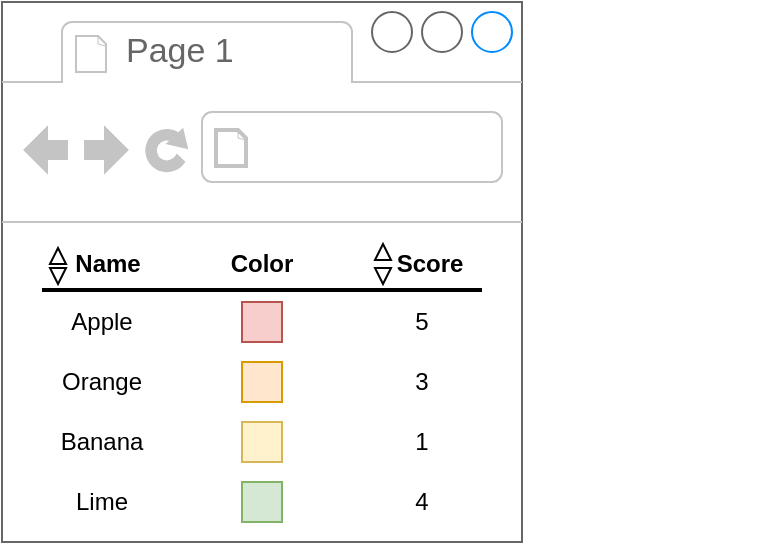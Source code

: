 <mxfile version="13.3.7" type="device" pages="22"><diagram id="FH1T5k9iXfxbnIVCcV6N" name="01 - mockup"><mxGraphModel dx="1886" dy="1046" grid="1" gridSize="10" guides="1" tooltips="1" connect="1" arrows="1" fold="1" page="1" pageScale="1" pageWidth="1920" pageHeight="1200" math="0" shadow="0"><root><mxCell id="0"/><mxCell id="1" parent="0"/><mxCell id="P3dQauNl8duIy0WKy1GL-1" value="" style="strokeWidth=1;shadow=0;dashed=0;align=center;html=1;shape=mxgraph.mockup.containers.browserWindow;rSize=0;strokeColor=#666666;strokeColor2=#008cff;strokeColor3=#c4c4c4;mainText=,;recursiveResize=0;" parent="1" vertex="1"><mxGeometry x="850" y="380" width="250" height="270" as="geometry"/></mxCell><mxCell id="P3dQauNl8duIy0WKy1GL-2" value="Page 1" style="strokeWidth=1;shadow=0;dashed=0;align=center;html=1;shape=mxgraph.mockup.containers.anchor;fontSize=17;fontColor=#666666;align=left;" parent="P3dQauNl8duIy0WKy1GL-1" vertex="1"><mxGeometry x="60" y="12" width="110" height="26" as="geometry"/></mxCell><mxCell id="P3dQauNl8duIy0WKy1GL-3" value="" style="strokeWidth=1;shadow=0;dashed=0;align=center;html=1;shape=mxgraph.mockup.containers.anchor;rSize=0;fontSize=17;fontColor=#666666;align=left;" parent="P3dQauNl8duIy0WKy1GL-1" vertex="1"><mxGeometry x="130" y="60" width="250" height="26" as="geometry"/></mxCell><mxCell id="P3dQauNl8duIy0WKy1GL-4" value="Name" style="text;html=1;strokeColor=none;fillColor=none;align=center;verticalAlign=middle;whiteSpace=wrap;rounded=0;fontStyle=1" parent="P3dQauNl8duIy0WKy1GL-1" vertex="1"><mxGeometry x="33" y="121" width="40" height="20" as="geometry"/></mxCell><mxCell id="P3dQauNl8duIy0WKy1GL-5" value="Color" style="text;html=1;strokeColor=none;fillColor=none;align=center;verticalAlign=middle;whiteSpace=wrap;rounded=0;fontStyle=1" parent="P3dQauNl8duIy0WKy1GL-1" vertex="1"><mxGeometry x="110" y="121" width="40" height="20" as="geometry"/></mxCell><mxCell id="P3dQauNl8duIy0WKy1GL-6" value="Score" style="text;html=1;strokeColor=none;fillColor=none;align=center;verticalAlign=middle;whiteSpace=wrap;rounded=0;fontStyle=1" parent="P3dQauNl8duIy0WKy1GL-1" vertex="1"><mxGeometry x="193.5" y="121" width="40" height="20" as="geometry"/></mxCell><mxCell id="P3dQauNl8duIy0WKy1GL-7" value="" style="endArrow=none;html=1;strokeWidth=2;" parent="P3dQauNl8duIy0WKy1GL-1" edge="1"><mxGeometry width="50" height="50" relative="1" as="geometry"><mxPoint x="20" y="144" as="sourcePoint"/><mxPoint x="240" y="144" as="targetPoint"/></mxGeometry></mxCell><mxCell id="P3dQauNl8duIy0WKy1GL-8" value="Apple" style="text;html=1;strokeColor=none;fillColor=none;align=center;verticalAlign=middle;whiteSpace=wrap;rounded=0;fontStyle=0" parent="P3dQauNl8duIy0WKy1GL-1" vertex="1"><mxGeometry x="30" y="150" width="40" height="20" as="geometry"/></mxCell><mxCell id="P3dQauNl8duIy0WKy1GL-9" value="5" style="text;html=1;strokeColor=none;fillColor=none;align=center;verticalAlign=middle;whiteSpace=wrap;rounded=0;fontStyle=0" parent="P3dQauNl8duIy0WKy1GL-1" vertex="1"><mxGeometry x="190" y="150" width="40" height="20" as="geometry"/></mxCell><mxCell id="P3dQauNl8duIy0WKy1GL-10" value="Orange" style="text;html=1;strokeColor=none;fillColor=none;align=center;verticalAlign=middle;whiteSpace=wrap;rounded=0;fontStyle=0" parent="P3dQauNl8duIy0WKy1GL-1" vertex="1"><mxGeometry x="30" y="180" width="40" height="20" as="geometry"/></mxCell><mxCell id="P3dQauNl8duIy0WKy1GL-11" value="3" style="text;html=1;strokeColor=none;fillColor=none;align=center;verticalAlign=middle;whiteSpace=wrap;rounded=0;fontStyle=0" parent="P3dQauNl8duIy0WKy1GL-1" vertex="1"><mxGeometry x="190" y="180" width="40" height="20" as="geometry"/></mxCell><mxCell id="P3dQauNl8duIy0WKy1GL-12" value="Banana" style="text;html=1;strokeColor=none;fillColor=none;align=center;verticalAlign=middle;whiteSpace=wrap;rounded=0;fontStyle=0" parent="P3dQauNl8duIy0WKy1GL-1" vertex="1"><mxGeometry x="30" y="210" width="40" height="20" as="geometry"/></mxCell><mxCell id="P3dQauNl8duIy0WKy1GL-13" value="1" style="text;html=1;strokeColor=none;fillColor=none;align=center;verticalAlign=middle;whiteSpace=wrap;rounded=0;fontStyle=0" parent="P3dQauNl8duIy0WKy1GL-1" vertex="1"><mxGeometry x="190" y="210" width="40" height="20" as="geometry"/></mxCell><mxCell id="P3dQauNl8duIy0WKy1GL-15" value="4" style="text;html=1;strokeColor=none;fillColor=none;align=center;verticalAlign=middle;whiteSpace=wrap;rounded=0;fontStyle=0" parent="P3dQauNl8duIy0WKy1GL-1" vertex="1"><mxGeometry x="190" y="240" width="40" height="20" as="geometry"/></mxCell><mxCell id="P3dQauNl8duIy0WKy1GL-16" value="" style="rounded=0;whiteSpace=wrap;html=1;fillColor=#f8cecc;strokeColor=#b85450;" parent="P3dQauNl8duIy0WKy1GL-1" vertex="1"><mxGeometry x="120" y="150" width="20" height="20" as="geometry"/></mxCell><mxCell id="P3dQauNl8duIy0WKy1GL-17" value="" style="rounded=0;whiteSpace=wrap;html=1;fillColor=#ffe6cc;strokeColor=#d79b00;" parent="P3dQauNl8duIy0WKy1GL-1" vertex="1"><mxGeometry x="120" y="180" width="20" height="20" as="geometry"/></mxCell><mxCell id="P3dQauNl8duIy0WKy1GL-18" value="" style="rounded=0;whiteSpace=wrap;html=1;fillColor=#fff2cc;strokeColor=#d6b656;" parent="P3dQauNl8duIy0WKy1GL-1" vertex="1"><mxGeometry x="120" y="210" width="20" height="20" as="geometry"/></mxCell><mxCell id="P3dQauNl8duIy0WKy1GL-19" value="" style="rounded=0;whiteSpace=wrap;html=1;fillColor=#d5e8d4;strokeColor=#82b366;" parent="P3dQauNl8duIy0WKy1GL-1" vertex="1"><mxGeometry x="120" y="240" width="20" height="20" as="geometry"/></mxCell><mxCell id="P3dQauNl8duIy0WKy1GL-20" value="" style="triangle;whiteSpace=wrap;html=1;rotation=90;" parent="P3dQauNl8duIy0WKy1GL-1" vertex="1"><mxGeometry x="186.5" y="133" width="8" height="8" as="geometry"/></mxCell><mxCell id="P3dQauNl8duIy0WKy1GL-21" value="" style="triangle;whiteSpace=wrap;html=1;rotation=-90;" parent="P3dQauNl8duIy0WKy1GL-1" vertex="1"><mxGeometry x="186.5" y="121" width="8" height="8" as="geometry"/></mxCell><mxCell id="DtxXmDMmCY7S4OMhQV62-1" value="Lime" style="text;html=1;strokeColor=none;fillColor=none;align=center;verticalAlign=middle;whiteSpace=wrap;rounded=0;fontStyle=0" parent="P3dQauNl8duIy0WKy1GL-1" vertex="1"><mxGeometry x="30" y="240" width="40" height="20" as="geometry"/></mxCell><mxCell id="P3dQauNl8duIy0WKy1GL-22" value="" style="triangle;whiteSpace=wrap;html=1;rotation=-90;" parent="1" vertex="1"><mxGeometry x="874" y="503" width="8" height="8" as="geometry"/></mxCell><mxCell id="P3dQauNl8duIy0WKy1GL-23" value="" style="triangle;whiteSpace=wrap;html=1;rotation=90;" parent="1" vertex="1"><mxGeometry x="874" y="513" width="8" height="8" as="geometry"/></mxCell></root></mxGraphModel></diagram><diagram id="vGGrvB022xVaUEE7lxQs" name="03 - plan"><mxGraphModel dx="517" dy="287" grid="1" gridSize="10" guides="1" tooltips="1" connect="1" arrows="1" fold="1" page="1" pageScale="1" pageWidth="1920" pageHeight="1200" math="0" shadow="0"><root><mxCell id="AgcX79q8lVIVuSq22YOy-0"/><mxCell id="AgcX79q8lVIVuSq22YOy-1" parent="AgcX79q8lVIVuSq22YOy-0"/><mxCell id="AgcX79q8lVIVuSq22YOy-2" value="Understand how the table is supposed to work" style="rounded=0;whiteSpace=wrap;html=1;fillColor=#dae8fc;fontSize=14;strokeColor=#6c8ebf;" parent="AgcX79q8lVIVuSq22YOy-1" vertex="1"><mxGeometry x="800" y="480" width="310" height="40" as="geometry"/></mxCell><mxCell id="AgcX79q8lVIVuSq22YOy-3" value="Plan" style="text;html=1;strokeColor=none;fillColor=none;align=center;verticalAlign=middle;whiteSpace=wrap;rounded=0;fontSize=24;fontColor=#000000;fontStyle=1" parent="AgcX79q8lVIVuSq22YOy-1" vertex="1"><mxGeometry x="922.5" y="450" width="65" height="30" as="geometry"/></mxCell><mxCell id="AgcX79q8lVIVuSq22YOy-4" value="Review sorting in JS" style="rounded=0;whiteSpace=wrap;html=1;fillColor=#dae8fc;fontSize=14;strokeColor=#6c8ebf;" parent="AgcX79q8lVIVuSq22YOy-1" vertex="1"><mxGeometry x="800" y="530" width="310" height="40" as="geometry"/></mxCell><mxCell id="AgcX79q8lVIVuSq22YOy-5" value="Look at options for adding sort to the table" style="rounded=0;whiteSpace=wrap;html=1;fillColor=#dae8fc;fontSize=14;strokeColor=#6c8ebf;" parent="AgcX79q8lVIVuSq22YOy-1" vertex="1"><mxGeometry x="800" y="580" width="310" height="40" as="geometry"/></mxCell><mxCell id="AgcX79q8lVIVuSq22YOy-6" value="Remember, the Table component is supposed to be reusable!" style="rounded=0;whiteSpace=wrap;html=1;fillColor=#f8cecc;fontSize=14;strokeColor=#b85450;fontStyle=1" parent="AgcX79q8lVIVuSq22YOy-1" vertex="1"><mxGeometry x="735" y="630" width="440" height="60" as="geometry"/></mxCell></root></mxGraphModel></diagram><diagram id="NTL69LbzLsQ9XuKuX2xQ" name="04 - sort"><mxGraphModel dx="477" dy="265" grid="1" gridSize="10" guides="1" tooltips="1" connect="1" arrows="1" fold="1" page="1" pageScale="1" pageWidth="1920" pageHeight="1200" math="0" shadow="0"><root><mxCell id="a8oimCzJOz31hwlS3Am4-0"/><mxCell id="a8oimCzJOz31hwlS3Am4-1" parent="a8oimCzJOz31hwlS3Am4-0"/><mxCell id="JeKFhGv_GIunNkZnRjHO-0" value="Code in Table Component" style="rounded=0;whiteSpace=wrap;html=1;fontSize=16;align=center;fontStyle=1;fillColor=#dae8fc;strokeColor=#6c8ebf;" vertex="1" parent="a8oimCzJOz31hwlS3Am4-1"><mxGeometry x="790" y="430" width="250" height="30" as="geometry"/></mxCell><mxCell id="JeKFhGv_GIunNkZnRjHO-2" value="Rendering Header Cells" style="rounded=0;whiteSpace=wrap;html=1;fontSize=12;align=left;spacingLeft=8;" vertex="1" parent="a8oimCzJOz31hwlS3Am4-1"><mxGeometry x="790" y="460" width="250" height="30" as="geometry"/></mxCell><mxCell id="JeKFhGv_GIunNkZnRjHO-3" value="Rendering Rows" style="rounded=0;whiteSpace=wrap;html=1;fontSize=12;align=left;spacingLeft=8;" vertex="1" parent="a8oimCzJOz31hwlS3Am4-1"><mxGeometry x="790" y="490" width="250" height="30" as="geometry"/></mxCell><mxCell id="JeKFhGv_GIunNkZnRjHO-7" value="Assemble and return the Table" style="rounded=0;whiteSpace=wrap;html=1;fontSize=12;align=left;spacingLeft=8;" vertex="1" parent="a8oimCzJOz31hwlS3Am4-1"><mxGeometry x="790" y="520" width="250" height="30" as="geometry"/></mxCell></root></mxGraphModel></diagram><diagram id="-NF_FdYt8LtnK41N5Q2V" name="02 - unsorted"><mxGraphModel dx="712" dy="395" grid="1" gridSize="10" guides="1" tooltips="1" connect="1" arrows="1" fold="1" page="1" pageScale="1" pageWidth="1920" pageHeight="1200" math="0" shadow="0"><root><mxCell id="Wa_Ojg5GwF8kjXR-kWDZ-0"/><mxCell id="Wa_Ojg5GwF8kjXR-kWDZ-1" parent="Wa_Ojg5GwF8kjXR-kWDZ-0"/><mxCell id="IQkHCHVgN8OnQEv_UZDv-0" value="" style="strokeWidth=1;shadow=0;dashed=0;align=center;html=1;shape=mxgraph.mockup.containers.browserWindow;rSize=0;strokeColor=#666666;strokeColor2=#008cff;strokeColor3=#c4c4c4;mainText=,;recursiveResize=0;" parent="Wa_Ojg5GwF8kjXR-kWDZ-1" vertex="1"><mxGeometry x="850" y="380" width="240" height="470" as="geometry"/></mxCell><mxCell id="IQkHCHVgN8OnQEv_UZDv-1" value="Page 1" style="strokeWidth=1;shadow=0;dashed=0;align=center;html=1;shape=mxgraph.mockup.containers.anchor;fontSize=17;fontColor=#666666;align=left;" parent="IQkHCHVgN8OnQEv_UZDv-0" vertex="1"><mxGeometry x="60" y="12" width="110" height="26" as="geometry"/></mxCell><mxCell id="IQkHCHVgN8OnQEv_UZDv-2" value="" style="strokeWidth=1;shadow=0;dashed=0;align=center;html=1;shape=mxgraph.mockup.containers.anchor;rSize=0;fontSize=17;fontColor=#666666;align=left;" parent="IQkHCHVgN8OnQEv_UZDv-0" vertex="1"><mxGeometry x="130" y="60" width="250" height="26" as="geometry"/></mxCell><mxCell id="IQkHCHVgN8OnQEv_UZDv-3" value="Title" style="text;html=1;strokeColor=none;fillColor=none;align=center;verticalAlign=middle;whiteSpace=wrap;rounded=0;fontStyle=1" parent="IQkHCHVgN8OnQEv_UZDv-0" vertex="1"><mxGeometry x="28" y="140" width="40" height="20" as="geometry"/></mxCell><mxCell id="IQkHCHVgN8OnQEv_UZDv-4" value="Year" style="text;html=1;strokeColor=none;fillColor=none;align=center;verticalAlign=middle;whiteSpace=wrap;rounded=0;fontStyle=1" parent="IQkHCHVgN8OnQEv_UZDv-0" vertex="1"><mxGeometry x="105" y="140" width="40" height="20" as="geometry"/></mxCell><mxCell id="IQkHCHVgN8OnQEv_UZDv-6" value="" style="endArrow=none;html=1;strokeWidth=2;" parent="IQkHCHVgN8OnQEv_UZDv-0" edge="1"><mxGeometry width="50" height="50" relative="1" as="geometry"><mxPoint x="15" y="163" as="sourcePoint"/><mxPoint x="235" y="163" as="targetPoint"/></mxGeometry></mxCell><mxCell id="IQkHCHVgN8OnQEv_UZDv-7" value="Avatar" style="text;html=1;strokeColor=none;fillColor=none;align=center;verticalAlign=middle;whiteSpace=wrap;rounded=0;fontStyle=0" parent="IQkHCHVgN8OnQEv_UZDv-0" vertex="1"><mxGeometry x="25" y="169" width="40" height="20" as="geometry"/></mxCell><mxCell id="IQkHCHVgN8OnQEv_UZDv-9" value="Titanic" style="text;html=1;strokeColor=none;fillColor=none;align=center;verticalAlign=middle;whiteSpace=wrap;rounded=0;fontStyle=0" parent="IQkHCHVgN8OnQEv_UZDv-0" vertex="1"><mxGeometry x="25" y="189" width="40" height="20" as="geometry"/></mxCell><mxCell id="IQkHCHVgN8OnQEv_UZDv-11" value="The Mask" style="text;html=1;strokeColor=none;fillColor=none;align=center;verticalAlign=middle;whiteSpace=wrap;rounded=0;fontStyle=0" parent="IQkHCHVgN8OnQEv_UZDv-0" vertex="1"><mxGeometry x="12.5" y="209" width="65" height="20" as="geometry"/></mxCell><mxCell id="IQkHCHVgN8OnQEv_UZDv-23" value="Top 3 Movies" style="text;html=1;strokeColor=none;fillColor=none;align=left;verticalAlign=middle;whiteSpace=wrap;rounded=0;fontStyle=1;fontSize=17;" parent="IQkHCHVgN8OnQEv_UZDv-0" vertex="1"><mxGeometry x="9" y="115" width="190" height="20" as="geometry"/></mxCell><mxCell id="IQkHCHVgN8OnQEv_UZDv-24" value="2009" style="text;html=1;strokeColor=none;fillColor=none;align=center;verticalAlign=middle;whiteSpace=wrap;rounded=0;fontStyle=0" parent="IQkHCHVgN8OnQEv_UZDv-0" vertex="1"><mxGeometry x="105" y="169" width="40" height="20" as="geometry"/></mxCell><mxCell id="IQkHCHVgN8OnQEv_UZDv-25" value="1997" style="text;html=1;strokeColor=none;fillColor=none;align=center;verticalAlign=middle;whiteSpace=wrap;rounded=0;fontStyle=0" parent="IQkHCHVgN8OnQEv_UZDv-0" vertex="1"><mxGeometry x="105" y="189" width="40" height="21" as="geometry"/></mxCell><mxCell id="IQkHCHVgN8OnQEv_UZDv-26" value="1994" style="text;html=1;strokeColor=none;fillColor=none;align=center;verticalAlign=middle;whiteSpace=wrap;rounded=0;fontStyle=0" parent="IQkHCHVgN8OnQEv_UZDv-0" vertex="1"><mxGeometry x="105" y="209" width="40" height="20" as="geometry"/></mxCell><mxCell id="IQkHCHVgN8OnQEv_UZDv-27" value="Title" style="text;html=1;strokeColor=none;fillColor=none;align=center;verticalAlign=middle;whiteSpace=wrap;rounded=0;fontStyle=1" parent="IQkHCHVgN8OnQEv_UZDv-0" vertex="1"><mxGeometry x="29.25" y="290" width="40" height="20" as="geometry"/></mxCell><mxCell id="IQkHCHVgN8OnQEv_UZDv-28" value="Year" style="text;html=1;strokeColor=none;fillColor=none;align=center;verticalAlign=middle;whiteSpace=wrap;rounded=0;fontStyle=1" parent="IQkHCHVgN8OnQEv_UZDv-0" vertex="1"><mxGeometry x="106.25" y="290" width="40" height="20" as="geometry"/></mxCell><mxCell id="IQkHCHVgN8OnQEv_UZDv-29" value="" style="endArrow=none;html=1;strokeWidth=2;" parent="IQkHCHVgN8OnQEv_UZDv-0" edge="1"><mxGeometry width="50" height="50" relative="1" as="geometry"><mxPoint x="16.25" y="313" as="sourcePoint"/><mxPoint x="236.25" y="313" as="targetPoint"/></mxGeometry></mxCell><mxCell id="IQkHCHVgN8OnQEv_UZDv-30" value="Alien" style="text;html=1;strokeColor=none;fillColor=none;align=center;verticalAlign=middle;whiteSpace=wrap;rounded=0;fontStyle=0" parent="IQkHCHVgN8OnQEv_UZDv-0" vertex="1"><mxGeometry x="26.25" y="319" width="40" height="20" as="geometry"/></mxCell><mxCell id="IQkHCHVgN8OnQEv_UZDv-31" value="Memento" style="text;html=1;strokeColor=none;fillColor=none;align=center;verticalAlign=middle;whiteSpace=wrap;rounded=0;fontStyle=0" parent="IQkHCHVgN8OnQEv_UZDv-0" vertex="1"><mxGeometry x="26.25" y="339" width="40" height="20" as="geometry"/></mxCell><mxCell id="IQkHCHVgN8OnQEv_UZDv-32" value="Indiana Jones" style="text;html=1;strokeColor=none;fillColor=none;align=center;verticalAlign=middle;whiteSpace=wrap;rounded=0;fontStyle=0" parent="IQkHCHVgN8OnQEv_UZDv-0" vertex="1"><mxGeometry x="3.125" y="359" width="86.25" height="20" as="geometry"/></mxCell><mxCell id="IQkHCHVgN8OnQEv_UZDv-33" value="2009" style="text;html=1;strokeColor=none;fillColor=none;align=center;verticalAlign=middle;whiteSpace=wrap;rounded=0;fontStyle=0" parent="IQkHCHVgN8OnQEv_UZDv-0" vertex="1"><mxGeometry x="106.25" y="319" width="40" height="20" as="geometry"/></mxCell><mxCell id="IQkHCHVgN8OnQEv_UZDv-34" value="1997" style="text;html=1;strokeColor=none;fillColor=none;align=center;verticalAlign=middle;whiteSpace=wrap;rounded=0;fontStyle=0" parent="IQkHCHVgN8OnQEv_UZDv-0" vertex="1"><mxGeometry x="106.25" y="339" width="40" height="21" as="geometry"/></mxCell><mxCell id="IQkHCHVgN8OnQEv_UZDv-35" value="1994" style="text;html=1;strokeColor=none;fillColor=none;align=center;verticalAlign=middle;whiteSpace=wrap;rounded=0;fontStyle=0" parent="IQkHCHVgN8OnQEv_UZDv-0" vertex="1"><mxGeometry x="106.25" y="359" width="40" height="20" as="geometry"/></mxCell><mxCell id="IQkHCHVgN8OnQEv_UZDv-36" value="All Movies" style="text;html=1;strokeColor=none;fillColor=none;align=left;verticalAlign=middle;whiteSpace=wrap;rounded=0;fontStyle=1;fontSize=17;" parent="IQkHCHVgN8OnQEv_UZDv-0" vertex="1"><mxGeometry x="9" y="261" width="190" height="20" as="geometry"/></mxCell><mxCell id="PGY1HsabLDX7rwhebZTI-0" value="" style="triangle;whiteSpace=wrap;html=1;rotation=-90;" parent="IQkHCHVgN8OnQEv_UZDv-0" vertex="1"><mxGeometry x="102" y="290" width="8" height="8" as="geometry"/></mxCell><mxCell id="PGY1HsabLDX7rwhebZTI-1" value="" style="triangle;whiteSpace=wrap;html=1;rotation=90;" parent="IQkHCHVgN8OnQEv_UZDv-0" vertex="1"><mxGeometry x="102" y="300" width="8" height="8" as="geometry"/></mxCell><mxCell id="PGY1HsabLDX7rwhebZTI-2" value="" style="triangle;whiteSpace=wrap;html=1;rotation=-90;" parent="IQkHCHVgN8OnQEv_UZDv-0" vertex="1"><mxGeometry x="26.25" y="291" width="8" height="8" as="geometry"/></mxCell><mxCell id="PGY1HsabLDX7rwhebZTI-3" value="" style="triangle;whiteSpace=wrap;html=1;rotation=90;" parent="IQkHCHVgN8OnQEv_UZDv-0" vertex="1"><mxGeometry x="26.25" y="301" width="8" height="8" as="geometry"/></mxCell><mxCell id="PGY1HsabLDX7rwhebZTI-4" value="Revenue" style="text;html=1;strokeColor=none;fillColor=none;align=center;verticalAlign=middle;whiteSpace=wrap;rounded=0;fontStyle=1" parent="IQkHCHVgN8OnQEv_UZDv-0" vertex="1"><mxGeometry x="185" y="290" width="40" height="20" as="geometry"/></mxCell><mxCell id="PGY1HsabLDX7rwhebZTI-5" value="" style="triangle;whiteSpace=wrap;html=1;rotation=-90;" parent="IQkHCHVgN8OnQEv_UZDv-0" vertex="1"><mxGeometry x="170" y="291" width="8" height="8" as="geometry"/></mxCell><mxCell id="PGY1HsabLDX7rwhebZTI-6" value="" style="triangle;whiteSpace=wrap;html=1;rotation=90;" parent="IQkHCHVgN8OnQEv_UZDv-0" vertex="1"><mxGeometry x="170" y="301" width="8" height="8" as="geometry"/></mxCell><mxCell id="PGY1HsabLDX7rwhebZTI-8" value="$30" style="text;html=1;strokeColor=none;fillColor=none;align=center;verticalAlign=middle;whiteSpace=wrap;rounded=0;fontStyle=0" parent="IQkHCHVgN8OnQEv_UZDv-0" vertex="1"><mxGeometry x="185" y="319" width="40" height="20" as="geometry"/></mxCell><mxCell id="PGY1HsabLDX7rwhebZTI-9" value="$10" style="text;html=1;strokeColor=none;fillColor=none;align=center;verticalAlign=middle;whiteSpace=wrap;rounded=0;fontStyle=0" parent="IQkHCHVgN8OnQEv_UZDv-0" vertex="1"><mxGeometry x="185" y="339" width="40" height="21" as="geometry"/></mxCell><mxCell id="PGY1HsabLDX7rwhebZTI-10" value="$56" style="text;html=1;strokeColor=none;fillColor=none;align=center;verticalAlign=middle;whiteSpace=wrap;rounded=0;fontStyle=0" parent="IQkHCHVgN8OnQEv_UZDv-0" vertex="1"><mxGeometry x="185" y="359" width="40" height="20" as="geometry"/></mxCell><mxCell id="PGY1HsabLDX7rwhebZTI-12" value="Walle" style="text;html=1;strokeColor=none;fillColor=none;align=center;verticalAlign=middle;whiteSpace=wrap;rounded=0;fontStyle=0" parent="IQkHCHVgN8OnQEv_UZDv-0" vertex="1"><mxGeometry x="26.25" y="379" width="40" height="20" as="geometry"/></mxCell><mxCell id="PGY1HsabLDX7rwhebZTI-13" value="Aliens" style="text;html=1;strokeColor=none;fillColor=none;align=center;verticalAlign=middle;whiteSpace=wrap;rounded=0;fontStyle=0" parent="IQkHCHVgN8OnQEv_UZDv-0" vertex="1"><mxGeometry x="3.125" y="399" width="86.25" height="20" as="geometry"/></mxCell><mxCell id="PGY1HsabLDX7rwhebZTI-14" value="1997" style="text;html=1;strokeColor=none;fillColor=none;align=center;verticalAlign=middle;whiteSpace=wrap;rounded=0;fontStyle=0" parent="IQkHCHVgN8OnQEv_UZDv-0" vertex="1"><mxGeometry x="109.12" y="379" width="40" height="21" as="geometry"/></mxCell><mxCell id="PGY1HsabLDX7rwhebZTI-15" value="1994" style="text;html=1;strokeColor=none;fillColor=none;align=center;verticalAlign=middle;whiteSpace=wrap;rounded=0;fontStyle=0" parent="IQkHCHVgN8OnQEv_UZDv-0" vertex="1"><mxGeometry x="109.12" y="399" width="40" height="20" as="geometry"/></mxCell><mxCell id="PGY1HsabLDX7rwhebZTI-16" value="$10" style="text;html=1;strokeColor=none;fillColor=none;align=center;verticalAlign=middle;whiteSpace=wrap;rounded=0;fontStyle=0" parent="IQkHCHVgN8OnQEv_UZDv-0" vertex="1"><mxGeometry x="187.87" y="379" width="40" height="21" as="geometry"/></mxCell><mxCell id="PGY1HsabLDX7rwhebZTI-17" value="$56" style="text;html=1;strokeColor=none;fillColor=none;align=center;verticalAlign=middle;whiteSpace=wrap;rounded=0;fontStyle=0" parent="IQkHCHVgN8OnQEv_UZDv-0" vertex="1"><mxGeometry x="187.87" y="399" width="40" height="20" as="geometry"/></mxCell><mxCell id="PGY1HsabLDX7rwhebZTI-18" value="Glory" style="text;html=1;strokeColor=none;fillColor=none;align=center;verticalAlign=middle;whiteSpace=wrap;rounded=0;fontStyle=0" parent="IQkHCHVgN8OnQEv_UZDv-0" vertex="1"><mxGeometry x="26.25" y="419" width="40" height="20" as="geometry"/></mxCell><mxCell id="PGY1HsabLDX7rwhebZTI-19" value="Toy Story" style="text;html=1;strokeColor=none;fillColor=none;align=center;verticalAlign=middle;whiteSpace=wrap;rounded=0;fontStyle=0" parent="IQkHCHVgN8OnQEv_UZDv-0" vertex="1"><mxGeometry x="3.125" y="439" width="86.25" height="20" as="geometry"/></mxCell><mxCell id="PGY1HsabLDX7rwhebZTI-20" value="1997" style="text;html=1;strokeColor=none;fillColor=none;align=center;verticalAlign=middle;whiteSpace=wrap;rounded=0;fontStyle=0" parent="IQkHCHVgN8OnQEv_UZDv-0" vertex="1"><mxGeometry x="109.12" y="419" width="40" height="21" as="geometry"/></mxCell><mxCell id="PGY1HsabLDX7rwhebZTI-21" value="1994" style="text;html=1;strokeColor=none;fillColor=none;align=center;verticalAlign=middle;whiteSpace=wrap;rounded=0;fontStyle=0" parent="IQkHCHVgN8OnQEv_UZDv-0" vertex="1"><mxGeometry x="109.12" y="439" width="40" height="20" as="geometry"/></mxCell><mxCell id="PGY1HsabLDX7rwhebZTI-22" value="$10" style="text;html=1;strokeColor=none;fillColor=none;align=center;verticalAlign=middle;whiteSpace=wrap;rounded=0;fontStyle=0" parent="IQkHCHVgN8OnQEv_UZDv-0" vertex="1"><mxGeometry x="187.87" y="419" width="40" height="21" as="geometry"/></mxCell><mxCell id="PGY1HsabLDX7rwhebZTI-23" value="$56" style="text;html=1;strokeColor=none;fillColor=none;align=center;verticalAlign=middle;whiteSpace=wrap;rounded=0;fontStyle=0" parent="IQkHCHVgN8OnQEv_UZDv-0" vertex="1"><mxGeometry x="187.87" y="439" width="40" height="20" as="geometry"/></mxCell><mxCell id="PGY1HsabLDX7rwhebZTI-24" value="" style="shape=curlyBracket;whiteSpace=wrap;html=1;rounded=1;fontSize=17;align=left;strokeWidth=2;fillColor=#dae8fc;strokeColor=#6c8ebf;" parent="Wa_Ojg5GwF8kjXR-kWDZ-1" vertex="1"><mxGeometry x="810" y="519" width="53" height="91" as="geometry"/></mxCell><mxCell id="PGY1HsabLDX7rwhebZTI-25" value="Table that &lt;i&gt;probably&lt;/i&gt;&amp;nbsp;shouldn't be sortable" style="rounded=0;whiteSpace=wrap;html=1;strokeWidth=1;fontSize=17;align=center;fillColor=#dae8fc;strokeColor=#6c8ebf;" parent="Wa_Ojg5GwF8kjXR-kWDZ-1" vertex="1"><mxGeometry x="640" y="534.5" width="170" height="60" as="geometry"/></mxCell><mxCell id="PGY1HsabLDX7rwhebZTI-26" value="" style="shape=curlyBracket;whiteSpace=wrap;html=1;rounded=1;fontSize=17;align=left;strokeWidth=2;fillColor=#d5e8d4;strokeColor=#82b366;" parent="Wa_Ojg5GwF8kjXR-kWDZ-1" vertex="1"><mxGeometry x="810" y="670" width="53" height="170" as="geometry"/></mxCell><mxCell id="PGY1HsabLDX7rwhebZTI-27" value="Table that can be sorted" style="rounded=0;whiteSpace=wrap;html=1;strokeWidth=1;fontSize=17;align=center;fillColor=#d5e8d4;strokeColor=#82b366;" parent="Wa_Ojg5GwF8kjXR-kWDZ-1" vertex="1"><mxGeometry x="640" y="725" width="170" height="60" as="geometry"/></mxCell></root></mxGraphModel></diagram><diagram name="05 - possible" id="L7Lb9HD5VfRai2SVio8c"><mxGraphModel dx="517" dy="287" grid="1" gridSize="10" guides="1" tooltips="1" connect="1" arrows="1" fold="1" page="1" pageScale="1" pageWidth="1920" pageHeight="1200" math="0" shadow="0"><root><mxCell id="UKiQsby4GQw2cmT41oSI-0"/><mxCell id="UKiQsby4GQw2cmT41oSI-1" parent="UKiQsby4GQw2cmT41oSI-0"/><mxCell id="UKiQsby4GQw2cmT41oSI-2" value="Code in Table Component&lt;br&gt;With Sorting Added" style="rounded=0;whiteSpace=wrap;html=1;fontSize=16;align=center;fontStyle=1;fillColor=#fff2cc;strokeColor=#d6b656;" vertex="1" parent="UKiQsby4GQw2cmT41oSI-1"><mxGeometry x="790" y="410" width="250" height="50" as="geometry"/></mxCell><mxCell id="UKiQsby4GQw2cmT41oSI-3" value="Function to handle click on a Header" style="rounded=0;whiteSpace=wrap;html=1;fontSize=12;align=left;spacingLeft=8;fontStyle=1" vertex="1" parent="UKiQsby4GQw2cmT41oSI-1"><mxGeometry x="760" y="490" width="250" height="30" as="geometry"/></mxCell><mxCell id="UKiQsby4GQw2cmT41oSI-4" value="Rendering Rows" style="rounded=0;whiteSpace=wrap;html=1;fontSize=12;align=left;spacingLeft=8;" vertex="1" parent="UKiQsby4GQw2cmT41oSI-1"><mxGeometry x="790" y="580" width="250" height="30" as="geometry"/></mxCell><mxCell id="UKiQsby4GQw2cmT41oSI-5" value="Assemble and return the Table" style="rounded=0;whiteSpace=wrap;html=1;fontSize=12;align=left;spacingLeft=8;" vertex="1" parent="UKiQsby4GQw2cmT41oSI-1"><mxGeometry x="790" y="610" width="250" height="30" as="geometry"/></mxCell><mxCell id="UKiQsby4GQw2cmT41oSI-6" value="State to track sorting stuff" style="rounded=0;whiteSpace=wrap;html=1;fontSize=12;align=left;spacingLeft=8;fontStyle=1" vertex="1" parent="UKiQsby4GQw2cmT41oSI-1"><mxGeometry x="760" y="460" width="250" height="30" as="geometry"/></mxCell><mxCell id="UKiQsby4GQw2cmT41oSI-7" value="Rendering Headers &lt;b&gt;+ sort direction icons&lt;/b&gt;" style="rounded=0;whiteSpace=wrap;html=1;fontSize=12;align=left;spacingLeft=8;" vertex="1" parent="UKiQsby4GQw2cmT41oSI-1"><mxGeometry x="790" y="520" width="250" height="30" as="geometry"/></mxCell><mxCell id="UKiQsby4GQw2cmT41oSI-8" value="Sorting logic" style="rounded=0;whiteSpace=wrap;html=1;fontSize=12;align=left;spacingLeft=8;fontStyle=1" vertex="1" parent="UKiQsby4GQw2cmT41oSI-1"><mxGeometry x="760" y="550" width="280" height="30" as="geometry"/></mxCell></root></mxGraphModel></diagram><diagram name="06 - toggle" id="BI7Mv2_Z4d0JGVRSg7qT"><mxGraphModel dx="589" dy="327" grid="1" gridSize="10" guides="1" tooltips="1" connect="1" arrows="1" fold="1" page="1" pageScale="1" pageWidth="1920" pageHeight="1200" math="0" shadow="0"><root><mxCell id="fswwxrgppfzxjI1VfFZz-0"/><mxCell id="fswwxrgppfzxjI1VfFZz-1" parent="fswwxrgppfzxjI1VfFZz-0"/><mxCell id="fswwxrgppfzxjI1VfFZz-2" value="Code in Table Component&lt;br&gt;With --Optional-- Sorting Added" style="rounded=0;whiteSpace=wrap;html=1;fontSize=16;align=center;fontStyle=1;fillColor=#ffe6cc;strokeColor=#d79b00;" vertex="1" parent="fswwxrgppfzxjI1VfFZz-1"><mxGeometry x="790" y="410" width="250" height="50" as="geometry"/></mxCell><mxCell id="fswwxrgppfzxjI1VfFZz-3" value="Function to handle click on a Header" style="rounded=0;whiteSpace=wrap;html=1;fontSize=12;align=left;spacingLeft=8;fontStyle=0" vertex="1" parent="fswwxrgppfzxjI1VfFZz-1"><mxGeometry x="790" y="490" width="250" height="30" as="geometry"/></mxCell><mxCell id="fswwxrgppfzxjI1VfFZz-4" value="Rendering Rows" style="rounded=0;whiteSpace=wrap;html=1;fontSize=12;align=left;spacingLeft=8;" vertex="1" parent="fswwxrgppfzxjI1VfFZz-1"><mxGeometry x="790" y="670" width="250" height="30" as="geometry"/></mxCell><mxCell id="fswwxrgppfzxjI1VfFZz-5" value="Assemble and return the Table" style="rounded=0;whiteSpace=wrap;html=1;fontSize=12;align=left;spacingLeft=8;" vertex="1" parent="fswwxrgppfzxjI1VfFZz-1"><mxGeometry x="790" y="700" width="250" height="30" as="geometry"/></mxCell><mxCell id="fswwxrgppfzxjI1VfFZz-6" value="State to track sorting stuff" style="rounded=0;whiteSpace=wrap;html=1;fontSize=12;align=left;spacingLeft=8;fontStyle=0" vertex="1" parent="fswwxrgppfzxjI1VfFZz-1"><mxGeometry x="790" y="460" width="250" height="30" as="geometry"/></mxCell><mxCell id="fswwxrgppfzxjI1VfFZz-7" value="Rendering Headers " style="rounded=0;whiteSpace=wrap;html=1;fontSize=12;align=left;spacingLeft=8;" vertex="1" parent="fswwxrgppfzxjI1VfFZz-1"><mxGeometry x="790" y="550" width="250" height="30" as="geometry"/></mxCell><mxCell id="fswwxrgppfzxjI1VfFZz-8" value="Sorting logic" style="rounded=0;whiteSpace=wrap;html=1;fontSize=12;align=left;spacingLeft=8;fontStyle=1" vertex="1" parent="fswwxrgppfzxjI1VfFZz-1"><mxGeometry x="830" y="640" width="210" height="30" as="geometry"/></mxCell><mxCell id="fswwxrgppfzxjI1VfFZz-9" value="If sorting enabled, add icons" style="rounded=0;whiteSpace=wrap;html=1;fontSize=12;align=left;spacingLeft=8;fontStyle=1" vertex="1" parent="fswwxrgppfzxjI1VfFZz-1"><mxGeometry x="830" y="580" width="210" height="30" as="geometry"/></mxCell><mxCell id="fswwxrgppfzxjI1VfFZz-10" value="Only handle click if sorting enabled" style="rounded=0;whiteSpace=wrap;html=1;fontSize=12;align=left;spacingLeft=8;fontStyle=1" vertex="1" parent="fswwxrgppfzxjI1VfFZz-1"><mxGeometry x="830" y="520" width="210" height="30" as="geometry"/></mxCell><mxCell id="fswwxrgppfzxjI1VfFZz-11" value="If sorting enabled" style="rounded=0;whiteSpace=wrap;html=1;fontSize=12;align=left;spacingLeft=8;fontStyle=1" vertex="1" parent="fswwxrgppfzxjI1VfFZz-1"><mxGeometry x="790" y="610" width="250" height="30" as="geometry"/></mxCell></root></mxGraphModel></diagram><diagram id="jKHIoY_SRtV11QkBZtM1" name="07 - con"><mxGraphModel dx="439" dy="243" grid="1" gridSize="10" guides="1" tooltips="1" connect="1" arrows="1" fold="1" page="1" pageScale="1" pageWidth="1920" pageHeight="1200" math="0" shadow="0"><root><mxCell id="Nc2xBbZCT-SwIlwwUUl4-0"/><mxCell id="Nc2xBbZCT-SwIlwwUUl4-1" parent="Nc2xBbZCT-SwIlwwUUl4-0"/><mxCell id="Nc2xBbZCT-SwIlwwUUl4-2" value="We &lt;i&gt;absolutely&lt;/i&gt; can add sorting stuff to the Table..." style="rounded=0;whiteSpace=wrap;html=1;" vertex="1" parent="Nc2xBbZCT-SwIlwwUUl4-1"><mxGeometry x="840" y="440" width="280" height="40" as="geometry"/></mxCell><mxCell id="Nc2xBbZCT-SwIlwwUUl4-3" value="...But we might end up with a really messing and confusing component" style="rounded=0;whiteSpace=wrap;html=1;" vertex="1" parent="Nc2xBbZCT-SwIlwwUUl4-1"><mxGeometry x="840" y="490" width="280" height="40" as="geometry"/></mxCell><mxCell id="Nc2xBbZCT-SwIlwwUUl4-4" value="Is there another way to do this?" style="rounded=0;whiteSpace=wrap;html=1;fillColor=#dae8fc;strokeColor=#6c8ebf;fontStyle=1;fontSize=14;" vertex="1" parent="Nc2xBbZCT-SwIlwwUUl4-1"><mxGeometry x="840" y="540" width="280" height="40" as="geometry"/></mxCell></root></mxGraphModel></diagram><diagram id="OHQ0Na9_RKLpa6ezfabW" name="11 - fragment"><mxGraphModel dx="524" dy="291" grid="1" gridSize="10" guides="1" tooltips="1" connect="1" arrows="1" fold="1" page="1" pageScale="1" pageWidth="1920" pageHeight="1200" math="0" shadow="0"><root><mxCell id="3JY9xcRrQqqLWZyeYQ8L-0"/><mxCell id="3JY9xcRrQqqLWZyeYQ8L-1" parent="3JY9xcRrQqqLWZyeYQ8L-0"/><mxCell id="MMxcTlFEFKYZZ3ZHChVJ-0" value="Name" style="text;html=1;strokeColor=none;fillColor=none;align=center;verticalAlign=middle;whiteSpace=wrap;rounded=0;fontStyle=1" vertex="1" parent="3JY9xcRrQqqLWZyeYQ8L-1"><mxGeometry x="883" y="501" width="40" height="20" as="geometry"/></mxCell><mxCell id="MMxcTlFEFKYZZ3ZHChVJ-1" value="Color" style="text;html=1;strokeColor=none;fillColor=none;align=center;verticalAlign=middle;whiteSpace=wrap;rounded=0;fontStyle=1" vertex="1" parent="3JY9xcRrQqqLWZyeYQ8L-1"><mxGeometry x="960" y="501" width="40" height="20" as="geometry"/></mxCell><mxCell id="MMxcTlFEFKYZZ3ZHChVJ-2" value="Score" style="text;html=1;strokeColor=none;fillColor=none;align=center;verticalAlign=middle;whiteSpace=wrap;rounded=0;fontStyle=1" vertex="1" parent="3JY9xcRrQqqLWZyeYQ8L-1"><mxGeometry x="1041.5" y="501" width="40" height="20" as="geometry"/></mxCell><mxCell id="MMxcTlFEFKYZZ3ZHChVJ-3" value="" style="endArrow=none;html=1;strokeWidth=2;" edge="1" parent="3JY9xcRrQqqLWZyeYQ8L-1"><mxGeometry width="50" height="50" relative="1" as="geometry"><mxPoint x="870" y="524" as="sourcePoint"/><mxPoint x="1090" y="524" as="targetPoint"/></mxGeometry></mxCell><mxCell id="MMxcTlFEFKYZZ3ZHChVJ-4" value="Apple" style="text;html=1;strokeColor=none;fillColor=none;align=center;verticalAlign=middle;whiteSpace=wrap;rounded=0;fontStyle=0" vertex="1" parent="3JY9xcRrQqqLWZyeYQ8L-1"><mxGeometry x="880" y="530" width="40" height="20" as="geometry"/></mxCell><mxCell id="MMxcTlFEFKYZZ3ZHChVJ-5" value="5" style="text;html=1;strokeColor=none;fillColor=none;align=center;verticalAlign=middle;whiteSpace=wrap;rounded=0;fontStyle=0" vertex="1" parent="3JY9xcRrQqqLWZyeYQ8L-1"><mxGeometry x="1040" y="530" width="40" height="20" as="geometry"/></mxCell><mxCell id="MMxcTlFEFKYZZ3ZHChVJ-6" value="Orange" style="text;html=1;strokeColor=none;fillColor=none;align=center;verticalAlign=middle;whiteSpace=wrap;rounded=0;fontStyle=0" vertex="1" parent="3JY9xcRrQqqLWZyeYQ8L-1"><mxGeometry x="880" y="560" width="40" height="20" as="geometry"/></mxCell><mxCell id="MMxcTlFEFKYZZ3ZHChVJ-7" value="3" style="text;html=1;strokeColor=none;fillColor=none;align=center;verticalAlign=middle;whiteSpace=wrap;rounded=0;fontStyle=0" vertex="1" parent="3JY9xcRrQqqLWZyeYQ8L-1"><mxGeometry x="1040" y="560" width="40" height="20" as="geometry"/></mxCell><mxCell id="MMxcTlFEFKYZZ3ZHChVJ-8" value="Banana" style="text;html=1;strokeColor=none;fillColor=none;align=center;verticalAlign=middle;whiteSpace=wrap;rounded=0;fontStyle=0" vertex="1" parent="3JY9xcRrQqqLWZyeYQ8L-1"><mxGeometry x="880" y="590" width="40" height="20" as="geometry"/></mxCell><mxCell id="MMxcTlFEFKYZZ3ZHChVJ-9" value="1" style="text;html=1;strokeColor=none;fillColor=none;align=center;verticalAlign=middle;whiteSpace=wrap;rounded=0;fontStyle=0" vertex="1" parent="3JY9xcRrQqqLWZyeYQ8L-1"><mxGeometry x="1040" y="590" width="40" height="20" as="geometry"/></mxCell><mxCell id="MMxcTlFEFKYZZ3ZHChVJ-10" value="4" style="text;html=1;strokeColor=none;fillColor=none;align=center;verticalAlign=middle;whiteSpace=wrap;rounded=0;fontStyle=0" vertex="1" parent="3JY9xcRrQqqLWZyeYQ8L-1"><mxGeometry x="1040" y="620" width="40" height="20" as="geometry"/></mxCell><mxCell id="MMxcTlFEFKYZZ3ZHChVJ-11" value="" style="rounded=0;whiteSpace=wrap;html=1;fillColor=#f8cecc;strokeColor=#b85450;" vertex="1" parent="3JY9xcRrQqqLWZyeYQ8L-1"><mxGeometry x="970" y="530" width="20" height="20" as="geometry"/></mxCell><mxCell id="MMxcTlFEFKYZZ3ZHChVJ-12" value="" style="rounded=0;whiteSpace=wrap;html=1;fillColor=#ffe6cc;strokeColor=#d79b00;" vertex="1" parent="3JY9xcRrQqqLWZyeYQ8L-1"><mxGeometry x="970" y="560" width="20" height="20" as="geometry"/></mxCell><mxCell id="MMxcTlFEFKYZZ3ZHChVJ-13" value="" style="rounded=0;whiteSpace=wrap;html=1;fillColor=#fff2cc;strokeColor=#d6b656;" vertex="1" parent="3JY9xcRrQqqLWZyeYQ8L-1"><mxGeometry x="970" y="590" width="20" height="20" as="geometry"/></mxCell><mxCell id="MMxcTlFEFKYZZ3ZHChVJ-14" value="" style="rounded=0;whiteSpace=wrap;html=1;fillColor=#d5e8d4;strokeColor=#82b366;" vertex="1" parent="3JY9xcRrQqqLWZyeYQ8L-1"><mxGeometry x="970" y="620" width="20" height="20" as="geometry"/></mxCell><mxCell id="MMxcTlFEFKYZZ3ZHChVJ-17" value="Lime" style="text;html=1;strokeColor=none;fillColor=none;align=center;verticalAlign=middle;whiteSpace=wrap;rounded=0;fontStyle=0" vertex="1" parent="3JY9xcRrQqqLWZyeYQ8L-1"><mxGeometry x="880" y="620" width="40" height="20" as="geometry"/></mxCell><mxCell id="IU42pfekctGeeSrKHFup-0" value="Object in Config" style="rounded=0;whiteSpace=wrap;html=1;fontSize=14;fillColor=#e1d5e7;strokeColor=#9673a6;" vertex="1" parent="3JY9xcRrQqqLWZyeYQ8L-1"><mxGeometry x="1190" y="515" width="160" height="25" as="geometry"/></mxCell><mxCell id="IU42pfekctGeeSrKHFup-10" style="edgeStyle=orthogonalEdgeStyle;rounded=0;orthogonalLoop=1;jettySize=auto;html=1;exitX=0;exitY=0.5;exitDx=0;exitDy=0;entryX=1;entryY=0.5;entryDx=0;entryDy=0;fontSize=10;" edge="1" parent="3JY9xcRrQqqLWZyeYQ8L-1" source="IU42pfekctGeeSrKHFup-1" target="MMxcTlFEFKYZZ3ZHChVJ-2"><mxGeometry relative="1" as="geometry"><Array as="points"><mxPoint x="1120" y="553"/><mxPoint x="1120" y="511"/></Array></mxGeometry></mxCell><mxCell id="IU42pfekctGeeSrKHFup-1" value="label" style="rounded=0;whiteSpace=wrap;html=1;fontSize=11;fontStyle=1" vertex="1" parent="3JY9xcRrQqqLWZyeYQ8L-1"><mxGeometry x="1190" y="540" width="60" height="25" as="geometry"/></mxCell><mxCell id="IU42pfekctGeeSrKHFup-2" value="'Score'" style="rounded=0;whiteSpace=wrap;html=1;fontSize=14;" vertex="1" parent="3JY9xcRrQqqLWZyeYQ8L-1"><mxGeometry x="1250" y="540" width="100" height="25" as="geometry"/></mxCell><mxCell id="IU42pfekctGeeSrKHFup-5" style="edgeStyle=orthogonalEdgeStyle;rounded=0;orthogonalLoop=1;jettySize=auto;html=1;exitX=0;exitY=0.5;exitDx=0;exitDy=0;entryX=1;entryY=0.5;entryDx=0;entryDy=0;fontSize=10;" edge="1" parent="3JY9xcRrQqqLWZyeYQ8L-1" source="IU42pfekctGeeSrKHFup-3" target="MMxcTlFEFKYZZ3ZHChVJ-5"><mxGeometry relative="1" as="geometry"><Array as="points"><mxPoint x="1100" y="578"/><mxPoint x="1100" y="540"/></Array></mxGeometry></mxCell><mxCell id="IU42pfekctGeeSrKHFup-6" style="edgeStyle=orthogonalEdgeStyle;rounded=0;orthogonalLoop=1;jettySize=auto;html=1;exitX=0;exitY=0.5;exitDx=0;exitDy=0;entryX=1;entryY=0.5;entryDx=0;entryDy=0;fontSize=10;" edge="1" parent="3JY9xcRrQqqLWZyeYQ8L-1" source="IU42pfekctGeeSrKHFup-3" target="MMxcTlFEFKYZZ3ZHChVJ-7"><mxGeometry relative="1" as="geometry"><Array as="points"><mxPoint x="1100" y="578"/><mxPoint x="1100" y="570"/></Array></mxGeometry></mxCell><mxCell id="IU42pfekctGeeSrKHFup-7" style="edgeStyle=orthogonalEdgeStyle;rounded=0;orthogonalLoop=1;jettySize=auto;html=1;exitX=0;exitY=0.5;exitDx=0;exitDy=0;fontSize=10;" edge="1" parent="3JY9xcRrQqqLWZyeYQ8L-1" source="IU42pfekctGeeSrKHFup-3" target="MMxcTlFEFKYZZ3ZHChVJ-9"><mxGeometry relative="1" as="geometry"><Array as="points"><mxPoint x="1100" y="578"/><mxPoint x="1100" y="600"/></Array></mxGeometry></mxCell><mxCell id="IU42pfekctGeeSrKHFup-8" style="edgeStyle=orthogonalEdgeStyle;rounded=0;orthogonalLoop=1;jettySize=auto;html=1;exitX=0;exitY=0.5;exitDx=0;exitDy=0;entryX=1;entryY=0.5;entryDx=0;entryDy=0;fontSize=10;" edge="1" parent="3JY9xcRrQqqLWZyeYQ8L-1" source="IU42pfekctGeeSrKHFup-3" target="MMxcTlFEFKYZZ3ZHChVJ-10"><mxGeometry relative="1" as="geometry"><Array as="points"><mxPoint x="1100" y="578"/><mxPoint x="1100" y="630"/></Array></mxGeometry></mxCell><mxCell id="IU42pfekctGeeSrKHFup-3" value="render" style="rounded=0;whiteSpace=wrap;html=1;fontSize=11;fontStyle=1" vertex="1" parent="3JY9xcRrQqqLWZyeYQ8L-1"><mxGeometry x="1190" y="565" width="60" height="25" as="geometry"/></mxCell><mxCell id="IU42pfekctGeeSrKHFup-4" value="(fruit) =&amp;gt; fruit.score" style="rounded=0;whiteSpace=wrap;html=1;fontSize=10;" vertex="1" parent="3JY9xcRrQqqLWZyeYQ8L-1"><mxGeometry x="1250" y="565" width="100" height="25" as="geometry"/></mxCell><mxCell id="IU42pfekctGeeSrKHFup-9" value="&lt;i&gt;Decides what these look like&lt;/i&gt;" style="text;html=1;strokeColor=none;fillColor=none;align=center;verticalAlign=middle;whiteSpace=wrap;rounded=0;fontSize=10;" vertex="1" parent="3JY9xcRrQqqLWZyeYQ8L-1"><mxGeometry x="1110" y="585" width="60" height="20" as="geometry"/></mxCell><mxCell id="IU42pfekctGeeSrKHFup-11" value="&lt;i&gt;Decides what text to put here&lt;/i&gt;" style="text;html=1;strokeColor=none;fillColor=none;align=center;verticalAlign=middle;whiteSpace=wrap;rounded=0;fontSize=10;" vertex="1" parent="3JY9xcRrQqqLWZyeYQ8L-1"><mxGeometry x="1126" y="521" width="60" height="20" as="geometry"/></mxCell></root></mxGraphModel></diagram><diagram name="12 - custom" id="tQiNnAFdvWHu1wqjwXMH"><mxGraphModel dx="484" dy="268" grid="1" gridSize="10" guides="1" tooltips="1" connect="1" arrows="1" fold="1" page="1" pageScale="1" pageWidth="1920" pageHeight="1200" math="0" shadow="0"><root><mxCell id="0B4WSAbJcbDtsmHeQppI-0"/><mxCell id="0B4WSAbJcbDtsmHeQppI-1" parent="0B4WSAbJcbDtsmHeQppI-0"/><mxCell id="0B4WSAbJcbDtsmHeQppI-2" value="Name" style="text;html=1;strokeColor=none;fillColor=none;align=center;verticalAlign=middle;whiteSpace=wrap;rounded=0;fontStyle=1" vertex="1" parent="0B4WSAbJcbDtsmHeQppI-1"><mxGeometry x="883" y="501" width="40" height="20" as="geometry"/></mxCell><mxCell id="0B4WSAbJcbDtsmHeQppI-3" value="Color" style="text;html=1;strokeColor=none;fillColor=none;align=center;verticalAlign=middle;whiteSpace=wrap;rounded=0;fontStyle=1" vertex="1" parent="0B4WSAbJcbDtsmHeQppI-1"><mxGeometry x="960" y="501" width="40" height="20" as="geometry"/></mxCell><mxCell id="0B4WSAbJcbDtsmHeQppI-4" value="Score" style="text;html=1;strokeColor=none;fillColor=none;align=center;verticalAlign=middle;whiteSpace=wrap;rounded=0;fontStyle=1" vertex="1" parent="0B4WSAbJcbDtsmHeQppI-1"><mxGeometry x="1041.5" y="501" width="40" height="20" as="geometry"/></mxCell><mxCell id="0B4WSAbJcbDtsmHeQppI-5" value="" style="endArrow=none;html=1;strokeWidth=2;" edge="1" parent="0B4WSAbJcbDtsmHeQppI-1"><mxGeometry width="50" height="50" relative="1" as="geometry"><mxPoint x="870" y="524" as="sourcePoint"/><mxPoint x="1090" y="524" as="targetPoint"/></mxGeometry></mxCell><mxCell id="0B4WSAbJcbDtsmHeQppI-6" value="Apple" style="text;html=1;strokeColor=none;fillColor=none;align=center;verticalAlign=middle;whiteSpace=wrap;rounded=0;fontStyle=0" vertex="1" parent="0B4WSAbJcbDtsmHeQppI-1"><mxGeometry x="880" y="530" width="40" height="20" as="geometry"/></mxCell><mxCell id="0B4WSAbJcbDtsmHeQppI-7" value="5" style="text;html=1;strokeColor=none;fillColor=none;align=center;verticalAlign=middle;whiteSpace=wrap;rounded=0;fontStyle=0" vertex="1" parent="0B4WSAbJcbDtsmHeQppI-1"><mxGeometry x="1040" y="530" width="40" height="20" as="geometry"/></mxCell><mxCell id="0B4WSAbJcbDtsmHeQppI-8" value="Orange" style="text;html=1;strokeColor=none;fillColor=none;align=center;verticalAlign=middle;whiteSpace=wrap;rounded=0;fontStyle=0" vertex="1" parent="0B4WSAbJcbDtsmHeQppI-1"><mxGeometry x="880" y="560" width="40" height="20" as="geometry"/></mxCell><mxCell id="0B4WSAbJcbDtsmHeQppI-9" value="3" style="text;html=1;strokeColor=none;fillColor=none;align=center;verticalAlign=middle;whiteSpace=wrap;rounded=0;fontStyle=0" vertex="1" parent="0B4WSAbJcbDtsmHeQppI-1"><mxGeometry x="1040" y="560" width="40" height="20" as="geometry"/></mxCell><mxCell id="0B4WSAbJcbDtsmHeQppI-10" value="Banana" style="text;html=1;strokeColor=none;fillColor=none;align=center;verticalAlign=middle;whiteSpace=wrap;rounded=0;fontStyle=0" vertex="1" parent="0B4WSAbJcbDtsmHeQppI-1"><mxGeometry x="880" y="590" width="40" height="20" as="geometry"/></mxCell><mxCell id="0B4WSAbJcbDtsmHeQppI-11" value="1" style="text;html=1;strokeColor=none;fillColor=none;align=center;verticalAlign=middle;whiteSpace=wrap;rounded=0;fontStyle=0" vertex="1" parent="0B4WSAbJcbDtsmHeQppI-1"><mxGeometry x="1040" y="590" width="40" height="20" as="geometry"/></mxCell><mxCell id="0B4WSAbJcbDtsmHeQppI-12" value="4" style="text;html=1;strokeColor=none;fillColor=none;align=center;verticalAlign=middle;whiteSpace=wrap;rounded=0;fontStyle=0" vertex="1" parent="0B4WSAbJcbDtsmHeQppI-1"><mxGeometry x="1040" y="620" width="40" height="20" as="geometry"/></mxCell><mxCell id="0B4WSAbJcbDtsmHeQppI-13" value="" style="rounded=0;whiteSpace=wrap;html=1;fillColor=#f8cecc;strokeColor=#b85450;" vertex="1" parent="0B4WSAbJcbDtsmHeQppI-1"><mxGeometry x="970" y="530" width="20" height="20" as="geometry"/></mxCell><mxCell id="0B4WSAbJcbDtsmHeQppI-14" value="" style="rounded=0;whiteSpace=wrap;html=1;fillColor=#ffe6cc;strokeColor=#d79b00;" vertex="1" parent="0B4WSAbJcbDtsmHeQppI-1"><mxGeometry x="970" y="560" width="20" height="20" as="geometry"/></mxCell><mxCell id="0B4WSAbJcbDtsmHeQppI-15" value="" style="rounded=0;whiteSpace=wrap;html=1;fillColor=#fff2cc;strokeColor=#d6b656;" vertex="1" parent="0B4WSAbJcbDtsmHeQppI-1"><mxGeometry x="970" y="590" width="20" height="20" as="geometry"/></mxCell><mxCell id="0B4WSAbJcbDtsmHeQppI-16" value="" style="rounded=0;whiteSpace=wrap;html=1;fillColor=#d5e8d4;strokeColor=#82b366;" vertex="1" parent="0B4WSAbJcbDtsmHeQppI-1"><mxGeometry x="970" y="620" width="20" height="20" as="geometry"/></mxCell><mxCell id="0B4WSAbJcbDtsmHeQppI-17" value="Lime" style="text;html=1;strokeColor=none;fillColor=none;align=center;verticalAlign=middle;whiteSpace=wrap;rounded=0;fontStyle=0" vertex="1" parent="0B4WSAbJcbDtsmHeQppI-1"><mxGeometry x="880" y="620" width="40" height="20" as="geometry"/></mxCell><mxCell id="0B4WSAbJcbDtsmHeQppI-31" style="edgeStyle=orthogonalEdgeStyle;rounded=0;orthogonalLoop=1;jettySize=auto;html=1;exitX=0;exitY=0.5;exitDx=0;exitDy=0;entryX=1;entryY=0.5;entryDx=0;entryDy=0;fontSize=10;" edge="1" parent="0B4WSAbJcbDtsmHeQppI-1" source="0B4WSAbJcbDtsmHeQppI-30" target="0B4WSAbJcbDtsmHeQppI-4"><mxGeometry relative="1" as="geometry"/></mxCell><mxCell id="0B4WSAbJcbDtsmHeQppI-30" value="&lt;b style=&quot;font-size: 13px&quot;&gt;Always&lt;/b&gt;&lt;br style=&quot;font-size: 13px&quot;&gt;&lt;i style=&quot;font-size: 13px&quot;&gt;&amp;lt;th&amp;gt;&amp;lt;button&amp;gt;{column.label}&amp;lt;/button&amp;gt;&amp;lt;/th&amp;gt;&lt;/i&gt;" style="rounded=0;whiteSpace=wrap;html=1;fontSize=13;fillColor=#dae8fc;strokeColor=#6c8ebf;" vertex="1" parent="0B4WSAbJcbDtsmHeQppI-1"><mxGeometry x="1130" y="490.5" width="190" height="41" as="geometry"/></mxCell><mxCell id="0B4WSAbJcbDtsmHeQppI-32" value="&lt;b&gt;What if we want something other than a plain th?&lt;/b&gt;" style="rounded=0;whiteSpace=wrap;html=1;fontSize=13;fillColor=#dae8fc;strokeColor=#6c8ebf;" vertex="1" parent="0B4WSAbJcbDtsmHeQppI-1"><mxGeometry x="1130" y="531.5" width="190" height="41" as="geometry"/></mxCell></root></mxGraphModel></diagram><diagram name="12 - header" id="yyT1rOW1oXhTlIZb-n5d"><mxGraphModel dx="484" dy="268" grid="1" gridSize="10" guides="1" tooltips="1" connect="1" arrows="1" fold="1" page="1" pageScale="1" pageWidth="1920" pageHeight="1200" math="0" shadow="0"><root><mxCell id="ozjvBShqQr5l5WYPg4ZY-0"/><mxCell id="ozjvBShqQr5l5WYPg4ZY-1" parent="ozjvBShqQr5l5WYPg4ZY-0"/><mxCell id="ozjvBShqQr5l5WYPg4ZY-2" value="Name" style="text;html=1;strokeColor=none;fillColor=none;align=center;verticalAlign=middle;whiteSpace=wrap;rounded=0;fontStyle=1" vertex="1" parent="ozjvBShqQr5l5WYPg4ZY-1"><mxGeometry x="883" y="501" width="40" height="20" as="geometry"/></mxCell><mxCell id="ozjvBShqQr5l5WYPg4ZY-3" value="Color" style="text;html=1;strokeColor=none;fillColor=none;align=center;verticalAlign=middle;whiteSpace=wrap;rounded=0;fontStyle=1" vertex="1" parent="ozjvBShqQr5l5WYPg4ZY-1"><mxGeometry x="960" y="501" width="40" height="20" as="geometry"/></mxCell><mxCell id="ozjvBShqQr5l5WYPg4ZY-4" value="Score" style="text;html=1;strokeColor=#b85450;fillColor=#f8cecc;align=center;verticalAlign=middle;whiteSpace=wrap;rounded=0;fontStyle=1" vertex="1" parent="ozjvBShqQr5l5WYPg4ZY-1"><mxGeometry x="1041.5" y="501" width="40" height="20" as="geometry"/></mxCell><mxCell id="ozjvBShqQr5l5WYPg4ZY-5" value="" style="endArrow=none;html=1;strokeWidth=2;" edge="1" parent="ozjvBShqQr5l5WYPg4ZY-1"><mxGeometry width="50" height="50" relative="1" as="geometry"><mxPoint x="870" y="524" as="sourcePoint"/><mxPoint x="1090" y="524" as="targetPoint"/></mxGeometry></mxCell><mxCell id="ozjvBShqQr5l5WYPg4ZY-6" value="Apple" style="text;html=1;strokeColor=none;fillColor=none;align=center;verticalAlign=middle;whiteSpace=wrap;rounded=0;fontStyle=0" vertex="1" parent="ozjvBShqQr5l5WYPg4ZY-1"><mxGeometry x="880" y="530" width="40" height="20" as="geometry"/></mxCell><mxCell id="ozjvBShqQr5l5WYPg4ZY-7" value="5" style="text;html=1;strokeColor=none;fillColor=none;align=center;verticalAlign=middle;whiteSpace=wrap;rounded=0;fontStyle=0" vertex="1" parent="ozjvBShqQr5l5WYPg4ZY-1"><mxGeometry x="1040" y="530" width="40" height="20" as="geometry"/></mxCell><mxCell id="ozjvBShqQr5l5WYPg4ZY-8" value="Orange" style="text;html=1;strokeColor=none;fillColor=none;align=center;verticalAlign=middle;whiteSpace=wrap;rounded=0;fontStyle=0" vertex="1" parent="ozjvBShqQr5l5WYPg4ZY-1"><mxGeometry x="880" y="560" width="40" height="20" as="geometry"/></mxCell><mxCell id="ozjvBShqQr5l5WYPg4ZY-9" value="3" style="text;html=1;strokeColor=none;fillColor=none;align=center;verticalAlign=middle;whiteSpace=wrap;rounded=0;fontStyle=0" vertex="1" parent="ozjvBShqQr5l5WYPg4ZY-1"><mxGeometry x="1040" y="560" width="40" height="20" as="geometry"/></mxCell><mxCell id="ozjvBShqQr5l5WYPg4ZY-10" value="Banana" style="text;html=1;strokeColor=none;fillColor=none;align=center;verticalAlign=middle;whiteSpace=wrap;rounded=0;fontStyle=0" vertex="1" parent="ozjvBShqQr5l5WYPg4ZY-1"><mxGeometry x="880" y="590" width="40" height="20" as="geometry"/></mxCell><mxCell id="ozjvBShqQr5l5WYPg4ZY-11" value="1" style="text;html=1;strokeColor=none;fillColor=none;align=center;verticalAlign=middle;whiteSpace=wrap;rounded=0;fontStyle=0" vertex="1" parent="ozjvBShqQr5l5WYPg4ZY-1"><mxGeometry x="1040" y="590" width="40" height="20" as="geometry"/></mxCell><mxCell id="ozjvBShqQr5l5WYPg4ZY-12" value="4" style="text;html=1;strokeColor=none;fillColor=none;align=center;verticalAlign=middle;whiteSpace=wrap;rounded=0;fontStyle=0" vertex="1" parent="ozjvBShqQr5l5WYPg4ZY-1"><mxGeometry x="1040" y="620" width="40" height="20" as="geometry"/></mxCell><mxCell id="ozjvBShqQr5l5WYPg4ZY-13" value="" style="rounded=0;whiteSpace=wrap;html=1;fillColor=#f8cecc;strokeColor=#b85450;" vertex="1" parent="ozjvBShqQr5l5WYPg4ZY-1"><mxGeometry x="970" y="530" width="20" height="20" as="geometry"/></mxCell><mxCell id="ozjvBShqQr5l5WYPg4ZY-14" value="" style="rounded=0;whiteSpace=wrap;html=1;fillColor=#ffe6cc;strokeColor=#d79b00;" vertex="1" parent="ozjvBShqQr5l5WYPg4ZY-1"><mxGeometry x="970" y="560" width="20" height="20" as="geometry"/></mxCell><mxCell id="ozjvBShqQr5l5WYPg4ZY-15" value="" style="rounded=0;whiteSpace=wrap;html=1;fillColor=#fff2cc;strokeColor=#d6b656;" vertex="1" parent="ozjvBShqQr5l5WYPg4ZY-1"><mxGeometry x="970" y="590" width="20" height="20" as="geometry"/></mxCell><mxCell id="ozjvBShqQr5l5WYPg4ZY-16" value="" style="rounded=0;whiteSpace=wrap;html=1;fillColor=#d5e8d4;strokeColor=#82b366;" vertex="1" parent="ozjvBShqQr5l5WYPg4ZY-1"><mxGeometry x="970" y="620" width="20" height="20" as="geometry"/></mxCell><mxCell id="ozjvBShqQr5l5WYPg4ZY-17" value="Lime" style="text;html=1;strokeColor=none;fillColor=none;align=center;verticalAlign=middle;whiteSpace=wrap;rounded=0;fontStyle=0" vertex="1" parent="ozjvBShqQr5l5WYPg4ZY-1"><mxGeometry x="880" y="620" width="40" height="20" as="geometry"/></mxCell><mxCell id="ozjvBShqQr5l5WYPg4ZY-18" value="Object in Config" style="rounded=0;whiteSpace=wrap;html=1;fontSize=14;fillColor=#e1d5e7;strokeColor=#9673a6;" vertex="1" parent="ozjvBShqQr5l5WYPg4ZY-1"><mxGeometry x="1190" y="490" width="210" height="25" as="geometry"/></mxCell><mxCell id="ozjvBShqQr5l5WYPg4ZY-19" style="edgeStyle=orthogonalEdgeStyle;rounded=0;orthogonalLoop=1;jettySize=auto;html=1;exitX=0;exitY=0.5;exitDx=0;exitDy=0;entryX=1;entryY=0.5;entryDx=0;entryDy=0;fontSize=10;" edge="1" parent="ozjvBShqQr5l5WYPg4ZY-1" source="ozjvBShqQr5l5WYPg4ZY-20" target="ozjvBShqQr5l5WYPg4ZY-4"><mxGeometry relative="1" as="geometry"><Array as="points"><mxPoint x="1120" y="553"/><mxPoint x="1120" y="511"/></Array></mxGeometry></mxCell><mxCell id="ozjvBShqQr5l5WYPg4ZY-20" value="label" style="rounded=0;whiteSpace=wrap;html=1;fontSize=11;fontStyle=1" vertex="1" parent="ozjvBShqQr5l5WYPg4ZY-1"><mxGeometry x="1190" y="540" width="60" height="25" as="geometry"/></mxCell><mxCell id="ozjvBShqQr5l5WYPg4ZY-21" value="'Score'" style="rounded=0;whiteSpace=wrap;html=1;fontSize=10;" vertex="1" parent="ozjvBShqQr5l5WYPg4ZY-1"><mxGeometry x="1250" y="540" width="150" height="25" as="geometry"/></mxCell><mxCell id="ozjvBShqQr5l5WYPg4ZY-22" style="edgeStyle=orthogonalEdgeStyle;rounded=0;orthogonalLoop=1;jettySize=auto;html=1;exitX=0;exitY=0.5;exitDx=0;exitDy=0;entryX=1;entryY=0.5;entryDx=0;entryDy=0;fontSize=10;" edge="1" parent="ozjvBShqQr5l5WYPg4ZY-1" source="ozjvBShqQr5l5WYPg4ZY-26" target="ozjvBShqQr5l5WYPg4ZY-7"><mxGeometry relative="1" as="geometry"><Array as="points"><mxPoint x="1100" y="578"/><mxPoint x="1100" y="540"/></Array></mxGeometry></mxCell><mxCell id="ozjvBShqQr5l5WYPg4ZY-23" style="edgeStyle=orthogonalEdgeStyle;rounded=0;orthogonalLoop=1;jettySize=auto;html=1;exitX=0;exitY=0.5;exitDx=0;exitDy=0;entryX=1;entryY=0.5;entryDx=0;entryDy=0;fontSize=10;" edge="1" parent="ozjvBShqQr5l5WYPg4ZY-1" source="ozjvBShqQr5l5WYPg4ZY-26" target="ozjvBShqQr5l5WYPg4ZY-9"><mxGeometry relative="1" as="geometry"><Array as="points"><mxPoint x="1100" y="578"/><mxPoint x="1100" y="570"/></Array></mxGeometry></mxCell><mxCell id="ozjvBShqQr5l5WYPg4ZY-24" style="edgeStyle=orthogonalEdgeStyle;rounded=0;orthogonalLoop=1;jettySize=auto;html=1;exitX=0;exitY=0.5;exitDx=0;exitDy=0;fontSize=10;" edge="1" parent="ozjvBShqQr5l5WYPg4ZY-1" source="ozjvBShqQr5l5WYPg4ZY-26" target="ozjvBShqQr5l5WYPg4ZY-11"><mxGeometry relative="1" as="geometry"><Array as="points"><mxPoint x="1100" y="578"/><mxPoint x="1100" y="600"/></Array></mxGeometry></mxCell><mxCell id="ozjvBShqQr5l5WYPg4ZY-25" style="edgeStyle=orthogonalEdgeStyle;rounded=0;orthogonalLoop=1;jettySize=auto;html=1;exitX=0;exitY=0.5;exitDx=0;exitDy=0;entryX=1;entryY=0.5;entryDx=0;entryDy=0;fontSize=10;" edge="1" parent="ozjvBShqQr5l5WYPg4ZY-1" source="ozjvBShqQr5l5WYPg4ZY-26" target="ozjvBShqQr5l5WYPg4ZY-12"><mxGeometry relative="1" as="geometry"><Array as="points"><mxPoint x="1100" y="578"/><mxPoint x="1100" y="630"/></Array></mxGeometry></mxCell><mxCell id="ozjvBShqQr5l5WYPg4ZY-26" value="render" style="rounded=0;whiteSpace=wrap;html=1;fontSize=11;fontStyle=1" vertex="1" parent="ozjvBShqQr5l5WYPg4ZY-1"><mxGeometry x="1190" y="565" width="60" height="25" as="geometry"/></mxCell><mxCell id="ozjvBShqQr5l5WYPg4ZY-27" value="(fruit) =&amp;gt; fruit.score" style="rounded=0;whiteSpace=wrap;html=1;fontSize=10;" vertex="1" parent="ozjvBShqQr5l5WYPg4ZY-1"><mxGeometry x="1250" y="565" width="150" height="25" as="geometry"/></mxCell><mxCell id="ozjvBShqQr5l5WYPg4ZY-28" value="&lt;i&gt;Decides what these look like&lt;/i&gt;" style="text;html=1;strokeColor=none;fillColor=none;align=center;verticalAlign=middle;whiteSpace=wrap;rounded=0;fontSize=10;" vertex="1" parent="ozjvBShqQr5l5WYPg4ZY-1"><mxGeometry x="1110" y="585" width="60" height="20" as="geometry"/></mxCell><mxCell id="ozjvBShqQr5l5WYPg4ZY-32" style="edgeStyle=orthogonalEdgeStyle;rounded=0;orthogonalLoop=1;jettySize=auto;html=1;exitX=0;exitY=0.5;exitDx=0;exitDy=0;entryX=1;entryY=0;entryDx=0;entryDy=0;fontSize=13;" edge="1" parent="ozjvBShqQr5l5WYPg4ZY-1" source="ozjvBShqQr5l5WYPg4ZY-30" target="ozjvBShqQr5l5WYPg4ZY-4"><mxGeometry relative="1" as="geometry"/></mxCell><mxCell id="ozjvBShqQr5l5WYPg4ZY-30" value="header" style="rounded=0;whiteSpace=wrap;html=1;fontSize=11;fontStyle=1" vertex="1" parent="ozjvBShqQr5l5WYPg4ZY-1"><mxGeometry x="1190" y="515" width="60" height="25" as="geometry"/></mxCell><mxCell id="ozjvBShqQr5l5WYPg4ZY-31" value="&lt;i style=&quot;font-size: 9px;&quot;&gt;Optional&lt;/i&gt;&amp;nbsp;function to decide what to show here" style="rounded=0;whiteSpace=wrap;html=1;fontSize=9;" vertex="1" parent="ozjvBShqQr5l5WYPg4ZY-1"><mxGeometry x="1250" y="515" width="150" height="25" as="geometry"/></mxCell></root></mxGraphModel></diagram><diagram id="UbFcafZJXgji7PAbi0MG" name="08 - table"><mxGraphModel dx="439" dy="243" grid="1" gridSize="10" guides="1" tooltips="1" connect="1" arrows="1" fold="1" page="1" pageScale="1" pageWidth="1920" pageHeight="1200" math="0" shadow="0"><root><mxCell id="NJ1gqPQ8SkYKePPr06dZ-0"/><mxCell id="NJ1gqPQ8SkYKePPr06dZ-1" parent="NJ1gqPQ8SkYKePPr06dZ-0"/><mxCell id="NJ1gqPQ8SkYKePPr06dZ-2" value="Table" style="rounded=0;whiteSpace=wrap;html=1;fontSize=18;fillColor=#f5f5f5;strokeColor=#666666;fontColor=#333333;fontStyle=0" vertex="1" parent="NJ1gqPQ8SkYKePPr06dZ-1"><mxGeometry x="860" y="570" width="200" height="30" as="geometry"/></mxCell><mxCell id="NJ1gqPQ8SkYKePPr06dZ-5" value="TablePage" style="rounded=0;whiteSpace=wrap;html=1;fontSize=18;fillColor=#f5f5f5;strokeColor=#666666;fontColor=#333333;fontStyle=0" vertex="1" parent="NJ1gqPQ8SkYKePPr06dZ-1"><mxGeometry x="860" y="400" width="200" height="30" as="geometry"/></mxCell><mxCell id="NJ1gqPQ8SkYKePPr06dZ-9" style="edgeStyle=orthogonalEdgeStyle;rounded=0;orthogonalLoop=1;jettySize=auto;html=1;exitX=0.5;exitY=1;exitDx=0;exitDy=0;fontSize=18;" edge="1" parent="NJ1gqPQ8SkYKePPr06dZ-1" source="NJ1gqPQ8SkYKePPr06dZ-6" target="NJ1gqPQ8SkYKePPr06dZ-2"><mxGeometry relative="1" as="geometry"/></mxCell><mxCell id="NJ1gqPQ8SkYKePPr06dZ-6" value="" style="rounded=0;whiteSpace=wrap;html=1;fontSize=18;fillColor=#f5f5f5;strokeColor=#666666;fontColor=#333333;fontStyle=0" vertex="1" parent="NJ1gqPQ8SkYKePPr06dZ-1"><mxGeometry x="860" y="430" width="200" height="90" as="geometry"/></mxCell><mxCell id="NJ1gqPQ8SkYKePPr06dZ-7" value="data" style="rounded=0;whiteSpace=wrap;html=1;fontSize=14;fillColor=#e1d5e7;strokeColor=#9673a6;" vertex="1" parent="NJ1gqPQ8SkYKePPr06dZ-1"><mxGeometry x="870" y="455" width="80" height="25" as="geometry"/></mxCell><mxCell id="NJ1gqPQ8SkYKePPr06dZ-15" style="edgeStyle=orthogonalEdgeStyle;rounded=0;orthogonalLoop=1;jettySize=auto;html=1;exitX=1;exitY=0.5;exitDx=0;exitDy=0;fontSize=7;" edge="1" parent="NJ1gqPQ8SkYKePPr06dZ-1" source="NJ1gqPQ8SkYKePPr06dZ-8" target="NJ1gqPQ8SkYKePPr06dZ-10"><mxGeometry relative="1" as="geometry"/></mxCell><mxCell id="NJ1gqPQ8SkYKePPr06dZ-8" value="config" style="rounded=0;whiteSpace=wrap;html=1;fontSize=14;fillColor=#e1d5e7;strokeColor=#9673a6;" vertex="1" parent="NJ1gqPQ8SkYKePPr06dZ-1"><mxGeometry x="970" y="455" width="80" height="25" as="geometry"/></mxCell><mxCell id="NJ1gqPQ8SkYKePPr06dZ-10" value="Objects in Config" style="rounded=0;whiteSpace=wrap;html=1;fontSize=14;fillColor=#e1d5e7;strokeColor=#9673a6;" vertex="1" parent="NJ1gqPQ8SkYKePPr06dZ-1"><mxGeometry x="1100" y="430" width="160" height="25" as="geometry"/></mxCell><mxCell id="NJ1gqPQ8SkYKePPr06dZ-11" value="label" style="rounded=0;whiteSpace=wrap;html=1;fontSize=11;fontStyle=1" vertex="1" parent="NJ1gqPQ8SkYKePPr06dZ-1"><mxGeometry x="1100" y="455" width="60" height="25" as="geometry"/></mxCell><mxCell id="NJ1gqPQ8SkYKePPr06dZ-12" value="Text to show in header" style="rounded=0;whiteSpace=wrap;html=1;fontSize=7;" vertex="1" parent="NJ1gqPQ8SkYKePPr06dZ-1"><mxGeometry x="1160" y="455" width="100" height="25" as="geometry"/></mxCell><mxCell id="NJ1gqPQ8SkYKePPr06dZ-13" value="render" style="rounded=0;whiteSpace=wrap;html=1;fontSize=11;fontStyle=1" vertex="1" parent="NJ1gqPQ8SkYKePPr06dZ-1"><mxGeometry x="1100" y="480" width="60" height="25" as="geometry"/></mxCell><mxCell id="NJ1gqPQ8SkYKePPr06dZ-14" value="Function to decide what every cell in this column looks like" style="rounded=0;whiteSpace=wrap;html=1;fontSize=7;" vertex="1" parent="NJ1gqPQ8SkYKePPr06dZ-1"><mxGeometry x="1160" y="480" width="100" height="25" as="geometry"/></mxCell></root></mxGraphModel></diagram><diagram name="09 - table" id="RmbI_gxFELdfiUjngdx3"><mxGraphModel dx="484" dy="268" grid="1" gridSize="10" guides="1" tooltips="1" connect="1" arrows="1" fold="1" page="1" pageScale="1" pageWidth="1920" pageHeight="1200" math="0" shadow="0"><root><mxCell id="L2rIaRKKDo8VYQ8YlTdr-0"/><mxCell id="L2rIaRKKDo8VYQ8YlTdr-1" parent="L2rIaRKKDo8VYQ8YlTdr-0"/><mxCell id="L2rIaRKKDo8VYQ8YlTdr-2" value="Table" style="rounded=0;whiteSpace=wrap;html=1;fontSize=18;fillColor=#f5f5f5;strokeColor=#666666;fontColor=#333333;fontStyle=0" vertex="1" parent="L2rIaRKKDo8VYQ8YlTdr-1"><mxGeometry x="860" y="570" width="200" height="30" as="geometry"/></mxCell><mxCell id="L2rIaRKKDo8VYQ8YlTdr-3" value="TablePage" style="rounded=0;whiteSpace=wrap;html=1;fontSize=18;fillColor=#f5f5f5;strokeColor=#666666;fontColor=#333333;fontStyle=0" vertex="1" parent="L2rIaRKKDo8VYQ8YlTdr-1"><mxGeometry x="860" y="400" width="200" height="30" as="geometry"/></mxCell><mxCell id="L2rIaRKKDo8VYQ8YlTdr-4" style="edgeStyle=orthogonalEdgeStyle;rounded=0;orthogonalLoop=1;jettySize=auto;html=1;exitX=0.5;exitY=1;exitDx=0;exitDy=0;fontSize=18;" edge="1" parent="L2rIaRKKDo8VYQ8YlTdr-1" source="L2rIaRKKDo8VYQ8YlTdr-5" target="L2rIaRKKDo8VYQ8YlTdr-2"><mxGeometry relative="1" as="geometry"/></mxCell><mxCell id="L2rIaRKKDo8VYQ8YlTdr-5" value="" style="rounded=0;whiteSpace=wrap;html=1;fontSize=18;fillColor=#f5f5f5;strokeColor=#666666;fontColor=#333333;fontStyle=0" vertex="1" parent="L2rIaRKKDo8VYQ8YlTdr-1"><mxGeometry x="860" y="430" width="200" height="90" as="geometry"/></mxCell><mxCell id="L2rIaRKKDo8VYQ8YlTdr-6" value="data" style="rounded=0;whiteSpace=wrap;html=1;fontSize=14;fillColor=#e1d5e7;strokeColor=#9673a6;" vertex="1" parent="L2rIaRKKDo8VYQ8YlTdr-1"><mxGeometry x="870" y="455" width="80" height="25" as="geometry"/></mxCell><mxCell id="L2rIaRKKDo8VYQ8YlTdr-7" style="edgeStyle=orthogonalEdgeStyle;rounded=0;orthogonalLoop=1;jettySize=auto;html=1;exitX=1;exitY=0.5;exitDx=0;exitDy=0;fontSize=7;" edge="1" parent="L2rIaRKKDo8VYQ8YlTdr-1" source="L2rIaRKKDo8VYQ8YlTdr-8" target="L2rIaRKKDo8VYQ8YlTdr-9"><mxGeometry relative="1" as="geometry"/></mxCell><mxCell id="L2rIaRKKDo8VYQ8YlTdr-8" value="config" style="rounded=0;whiteSpace=wrap;html=1;fontSize=14;fillColor=#e1d5e7;strokeColor=#9673a6;" vertex="1" parent="L2rIaRKKDo8VYQ8YlTdr-1"><mxGeometry x="970" y="455" width="80" height="25" as="geometry"/></mxCell><mxCell id="L2rIaRKKDo8VYQ8YlTdr-9" value="Objects in Config" style="rounded=0;whiteSpace=wrap;html=1;fontSize=14;fillColor=#e1d5e7;strokeColor=#9673a6;" vertex="1" parent="L2rIaRKKDo8VYQ8YlTdr-1"><mxGeometry x="1100" y="430" width="210" height="25" as="geometry"/></mxCell><mxCell id="L2rIaRKKDo8VYQ8YlTdr-10" value="label" style="rounded=0;whiteSpace=wrap;html=1;fontSize=11;fontStyle=1" vertex="1" parent="L2rIaRKKDo8VYQ8YlTdr-1"><mxGeometry x="1100" y="455" width="60" height="25" as="geometry"/></mxCell><mxCell id="L2rIaRKKDo8VYQ8YlTdr-11" value="Text to show in header" style="rounded=0;whiteSpace=wrap;html=1;fontSize=8;" vertex="1" parent="L2rIaRKKDo8VYQ8YlTdr-1"><mxGeometry x="1160" y="455" width="150" height="25" as="geometry"/></mxCell><mxCell id="L2rIaRKKDo8VYQ8YlTdr-12" value="render" style="rounded=0;whiteSpace=wrap;html=1;fontSize=11;fontStyle=1" vertex="1" parent="L2rIaRKKDo8VYQ8YlTdr-1"><mxGeometry x="1100" y="480" width="60" height="25" as="geometry"/></mxCell><mxCell id="L2rIaRKKDo8VYQ8YlTdr-13" value="Function to decide what every cell in this column looks like" style="rounded=0;whiteSpace=wrap;html=1;fontSize=8;" vertex="1" parent="L2rIaRKKDo8VYQ8YlTdr-1"><mxGeometry x="1160" y="480" width="150" height="25" as="geometry"/></mxCell><mxCell id="L2rIaRKKDo8VYQ8YlTdr-14" value="header" style="rounded=0;whiteSpace=wrap;html=1;fontSize=11;fontStyle=1;fillColor=#dae8fc;strokeColor=#6c8ebf;" vertex="1" parent="L2rIaRKKDo8VYQ8YlTdr-1"><mxGeometry x="1100" y="505" width="60" height="35" as="geometry"/></mxCell><mxCell id="L2rIaRKKDo8VYQ8YlTdr-15" value="&lt;i&gt;Optional &lt;/i&gt;function to decide what the header cell will look like. Fn will be called with &lt;i&gt;this&lt;/i&gt;&amp;nbsp;config object" style="rounded=0;whiteSpace=wrap;html=1;fontSize=9;fillColor=#dae8fc;strokeColor=#6c8ebf;" vertex="1" parent="L2rIaRKKDo8VYQ8YlTdr-1"><mxGeometry x="1160" y="505" width="150" height="35" as="geometry"/></mxCell></root></mxGraphModel></diagram><diagram id="Jd0vdKK72AD4deXAB4kU" name="14 - table"><mxGraphModel dx="599" dy="332" grid="1" gridSize="10" guides="1" tooltips="1" connect="1" arrows="1" fold="1" page="1" pageScale="1" pageWidth="1920" pageHeight="1200" math="0" shadow="0"><root><mxCell id="hbaJPh8yjuTXKS1bI6bD-0"/><mxCell id="hbaJPh8yjuTXKS1bI6bD-1" parent="hbaJPh8yjuTXKS1bI6bD-0"/><mxCell id="JSwbGwzsHApkp6H_le33-0" value="Table" style="rounded=0;whiteSpace=wrap;html=1;fontSize=25;fillColor=#f5f5f5;strokeColor=#666666;fontColor=#333333;fontStyle=0" vertex="1" parent="hbaJPh8yjuTXKS1bI6bD-1"><mxGeometry x="880" y="560" width="200" height="30" as="geometry"/></mxCell><mxCell id="gbLuZf6Bz4VTTKw5ZP2z-0" value="data" style="rounded=0;whiteSpace=wrap;html=1;fontSize=15;fillColor=#e1d5e7;strokeColor=#9673a6;fontStyle=0" vertex="1" parent="hbaJPh8yjuTXKS1bI6bD-1"><mxGeometry x="770" y="400" width="200" height="20" as="geometry"/></mxCell><mxCell id="gbLuZf6Bz4VTTKw5ZP2z-6" style="edgeStyle=orthogonalEdgeStyle;rounded=0;orthogonalLoop=1;jettySize=auto;html=1;exitX=0.75;exitY=1;exitDx=0;exitDy=0;fontSize=25;" edge="1" parent="hbaJPh8yjuTXKS1bI6bD-1" source="gbLuZf6Bz4VTTKw5ZP2z-1" target="JSwbGwzsHApkp6H_le33-0"><mxGeometry relative="1" as="geometry"/></mxCell><mxCell id="gbLuZf6Bz4VTTKw5ZP2z-1" value="" style="rounded=0;whiteSpace=wrap;html=1;fontSize=15;fillColor=#e1d5e7;strokeColor=#9673a6;" vertex="1" parent="hbaJPh8yjuTXKS1bI6bD-1"><mxGeometry x="770" y="420" width="200" height="100" as="geometry"/></mxCell><mxCell id="gbLuZf6Bz4VTTKw5ZP2z-2" value="{ name: 'Orange', color, score: 5 }" style="rounded=0;whiteSpace=wrap;html=1;fontSize=10;" vertex="1" parent="hbaJPh8yjuTXKS1bI6bD-1"><mxGeometry x="780" y="430" width="180" height="20" as="geometry"/></mxCell><mxCell id="gbLuZf6Bz4VTTKw5ZP2z-3" value="{ name: 'Apple', color, score: 3 }" style="rounded=0;whiteSpace=wrap;html=1;fontSize=10;" vertex="1" parent="hbaJPh8yjuTXKS1bI6bD-1"><mxGeometry x="780" y="450" width="180" height="20" as="geometry"/></mxCell><mxCell id="gbLuZf6Bz4VTTKw5ZP2z-4" value="{ name: 'Banana', color, score: 1 }" style="rounded=0;whiteSpace=wrap;html=1;fontSize=10;" vertex="1" parent="hbaJPh8yjuTXKS1bI6bD-1"><mxGeometry x="780" y="470" width="180" height="20" as="geometry"/></mxCell><mxCell id="gbLuZf6Bz4VTTKw5ZP2z-5" value="{ name: 'Lime', color, score: 4 }" style="rounded=0;whiteSpace=wrap;html=1;fontSize=10;" vertex="1" parent="hbaJPh8yjuTXKS1bI6bD-1"><mxGeometry x="780" y="490" width="180" height="20" as="geometry"/></mxCell><mxCell id="gbLuZf6Bz4VTTKw5ZP2z-7" value="config" style="rounded=0;whiteSpace=wrap;html=1;fontSize=15;fillColor=#e1d5e7;strokeColor=#9673a6;fontStyle=0" vertex="1" parent="hbaJPh8yjuTXKS1bI6bD-1"><mxGeometry x="990" y="400" width="200" height="20" as="geometry"/></mxCell><mxCell id="gbLuZf6Bz4VTTKw5ZP2z-14" style="edgeStyle=orthogonalEdgeStyle;rounded=0;orthogonalLoop=1;jettySize=auto;html=1;exitX=0.25;exitY=1;exitDx=0;exitDy=0;fontSize=25;" edge="1" parent="hbaJPh8yjuTXKS1bI6bD-1" source="gbLuZf6Bz4VTTKw5ZP2z-8" target="JSwbGwzsHApkp6H_le33-0"><mxGeometry relative="1" as="geometry"/></mxCell><mxCell id="gbLuZf6Bz4VTTKw5ZP2z-8" value="" style="rounded=0;whiteSpace=wrap;html=1;fontSize=15;fillColor=#e1d5e7;strokeColor=#9673a6;" vertex="1" parent="hbaJPh8yjuTXKS1bI6bD-1"><mxGeometry x="990" y="420" width="200" height="100" as="geometry"/></mxCell><mxCell id="gbLuZf6Bz4VTTKw5ZP2z-9" value="{ label: 'Name', render }" style="rounded=0;whiteSpace=wrap;html=1;fontSize=10;" vertex="1" parent="hbaJPh8yjuTXKS1bI6bD-1"><mxGeometry x="1000" y="430" width="180" height="20" as="geometry"/></mxCell><mxCell id="gbLuZf6Bz4VTTKw5ZP2z-10" value="{ label: 'Color', render }" style="rounded=0;whiteSpace=wrap;html=1;fontSize=10;" vertex="1" parent="hbaJPh8yjuTXKS1bI6bD-1"><mxGeometry x="1000" y="450" width="180" height="20" as="geometry"/></mxCell><mxCell id="gbLuZf6Bz4VTTKw5ZP2z-11" value="{ label: 'Score', render, header }" style="rounded=0;whiteSpace=wrap;html=1;fontSize=10;" vertex="1" parent="hbaJPh8yjuTXKS1bI6bD-1"><mxGeometry x="1000" y="470" width="180" height="20" as="geometry"/></mxCell><mxCell id="gbLuZf6Bz4VTTKw5ZP2z-15" value="We've got a component that will render a table given an array of projects and a list of 'columns'" style="rounded=0;whiteSpace=wrap;html=1;fontSize=19;align=center;fillColor=#dae8fc;strokeColor=#6c8ebf;" vertex="1" parent="hbaJPh8yjuTXKS1bI6bD-1"><mxGeometry x="797.5" y="610" width="365" height="90" as="geometry"/></mxCell></root></mxGraphModel></diagram><diagram id="852QVTC6Ga9wnbnmt1Es" name="13 - sort"><mxGraphModel dx="524" dy="291" grid="1" gridSize="10" guides="1" tooltips="1" connect="1" arrows="1" fold="1" page="1" pageScale="1" pageWidth="1920" pageHeight="1200" math="0" shadow="0"><root><mxCell id="LNZAFkhxMO4oY8i981zz-0"/><mxCell id="LNZAFkhxMO4oY8i981zz-1" parent="LNZAFkhxMO4oY8i981zz-0"/><mxCell id="LNZAFkhxMO4oY8i981zz-3" value="data" style="rounded=0;whiteSpace=wrap;html=1;fontSize=15;fillColor=#e1d5e7;strokeColor=#9673a6;fontStyle=0" vertex="1" parent="LNZAFkhxMO4oY8i981zz-1"><mxGeometry x="800" y="440" width="200" height="20" as="geometry"/></mxCell><mxCell id="LNZAFkhxMO4oY8i981zz-4" value="" style="rounded=0;whiteSpace=wrap;html=1;fontSize=15;fillColor=#e1d5e7;strokeColor=#9673a6;" vertex="1" parent="LNZAFkhxMO4oY8i981zz-1"><mxGeometry x="800" y="460" width="200" height="100" as="geometry"/></mxCell><mxCell id="LNZAFkhxMO4oY8i981zz-5" value="{ name: 'Orange', color, score: 5 }" style="rounded=0;whiteSpace=wrap;html=1;fontSize=10;" vertex="1" parent="LNZAFkhxMO4oY8i981zz-1"><mxGeometry x="810" y="470" width="180" height="20" as="geometry"/></mxCell><mxCell id="LNZAFkhxMO4oY8i981zz-7" value="{ name: 'Apple', color, score: 3 }" style="rounded=0;whiteSpace=wrap;html=1;fontSize=10;" vertex="1" parent="LNZAFkhxMO4oY8i981zz-1"><mxGeometry x="810" y="490" width="180" height="20" as="geometry"/></mxCell><mxCell id="LNZAFkhxMO4oY8i981zz-8" value="{ name: 'Banana', color, score: 1 }" style="rounded=0;whiteSpace=wrap;html=1;fontSize=10;" vertex="1" parent="LNZAFkhxMO4oY8i981zz-1"><mxGeometry x="810" y="510" width="180" height="20" as="geometry"/></mxCell><mxCell id="LNZAFkhxMO4oY8i981zz-9" value="{ name: 'Lime', color, score: 4 }" style="rounded=0;whiteSpace=wrap;html=1;fontSize=10;" vertex="1" parent="LNZAFkhxMO4oY8i981zz-1"><mxGeometry x="810" y="530" width="180" height="20" as="geometry"/></mxCell><mxCell id="LNZAFkhxMO4oY8i981zz-10" value="(fruit) =&amp;gt; fruit.score" style="rounded=0;whiteSpace=wrap;html=1;fontSize=14;" vertex="1" parent="LNZAFkhxMO4oY8i981zz-1"><mxGeometry x="1010" y="510" width="130" height="50" as="geometry"/></mxCell><mxCell id="LNZAFkhxMO4oY8i981zz-12" value="getSortValue" style="rounded=0;whiteSpace=wrap;html=1;fontSize=15;fillColor=#e1d5e7;strokeColor=#9673a6;fontStyle=0" vertex="1" parent="LNZAFkhxMO4oY8i981zz-1"><mxGeometry x="1010" y="490" width="130" height="20" as="geometry"/></mxCell><mxCell id="LNZAFkhxMO4oY8i981zz-13" value="'asc' or 'desc'" style="rounded=0;whiteSpace=wrap;html=1;fontSize=14;" vertex="1" parent="LNZAFkhxMO4oY8i981zz-1"><mxGeometry x="1150" y="510" width="130" height="50" as="geometry"/></mxCell><mxCell id="LNZAFkhxMO4oY8i981zz-14" value="sortOrder" style="rounded=0;whiteSpace=wrap;html=1;fontSize=15;fillColor=#e1d5e7;strokeColor=#9673a6;fontStyle=0" vertex="1" parent="LNZAFkhxMO4oY8i981zz-1"><mxGeometry x="1150" y="490" width="130" height="20" as="geometry"/></mxCell><mxCell id="LNZAFkhxMO4oY8i981zz-15" value="We can sort anything given&lt;br style=&quot;font-size: 16px&quot;&gt;&lt;b style=&quot;font-size: 16px&quot;&gt;&amp;nbsp; - An array of objects&lt;br style=&quot;font-size: 16px&quot;&gt;&amp;nbsp; - A function to extract a sortable value&lt;br style=&quot;font-size: 16px&quot;&gt;&amp;nbsp; - A sorting order&lt;/b&gt;" style="rounded=0;whiteSpace=wrap;html=1;fontSize=16;fillColor=#dae8fc;strokeColor=#6c8ebf;align=left;" vertex="1" parent="LNZAFkhxMO4oY8i981zz-1"><mxGeometry x="880" y="590" width="330" height="90" as="geometry"/></mxCell></root></mxGraphModel></diagram><diagram id="slnuWpaXVsjBhslS3Jrh" name="15 - trans"><mxGraphModel dx="524" dy="291" grid="1" gridSize="10" guides="1" tooltips="1" connect="1" arrows="1" fold="1" page="1" pageScale="1" pageWidth="1920" pageHeight="1200" math="0" shadow="0"><root><mxCell id="YerOFrIzKsBP8Zr6VfXY-0"/><mxCell id="YerOFrIzKsBP8Zr6VfXY-1" parent="YerOFrIzKsBP8Zr6VfXY-0"/><mxCell id="jxhDQDTUOVfIsttjC0wA-0" value="Name" style="text;html=1;strokeColor=none;fillColor=none;align=center;verticalAlign=middle;whiteSpace=wrap;rounded=0;fontStyle=1" vertex="1" parent="YerOFrIzKsBP8Zr6VfXY-1"><mxGeometry x="883" y="501" width="40" height="20" as="geometry"/></mxCell><mxCell id="jxhDQDTUOVfIsttjC0wA-1" value="Color" style="text;html=1;strokeColor=none;fillColor=none;align=center;verticalAlign=middle;whiteSpace=wrap;rounded=0;fontStyle=1" vertex="1" parent="YerOFrIzKsBP8Zr6VfXY-1"><mxGeometry x="960" y="501" width="40" height="20" as="geometry"/></mxCell><mxCell id="jxhDQDTUOVfIsttjC0wA-2" value="Score" style="text;html=1;strokeColor=none;fillColor=none;align=center;verticalAlign=middle;whiteSpace=wrap;rounded=0;fontStyle=1" vertex="1" parent="YerOFrIzKsBP8Zr6VfXY-1"><mxGeometry x="1043.5" y="501" width="40" height="20" as="geometry"/></mxCell><mxCell id="jxhDQDTUOVfIsttjC0wA-3" value="" style="endArrow=none;html=1;strokeWidth=2;" edge="1" parent="YerOFrIzKsBP8Zr6VfXY-1"><mxGeometry width="50" height="50" relative="1" as="geometry"><mxPoint x="870" y="524" as="sourcePoint"/><mxPoint x="1090" y="524" as="targetPoint"/></mxGeometry></mxCell><mxCell id="jxhDQDTUOVfIsttjC0wA-4" value="Apple" style="text;html=1;strokeColor=none;fillColor=none;align=center;verticalAlign=middle;whiteSpace=wrap;rounded=0;fontStyle=0" vertex="1" parent="YerOFrIzKsBP8Zr6VfXY-1"><mxGeometry x="880" y="530" width="40" height="20" as="geometry"/></mxCell><mxCell id="jxhDQDTUOVfIsttjC0wA-5" value="5" style="text;html=1;strokeColor=none;fillColor=none;align=center;verticalAlign=middle;whiteSpace=wrap;rounded=0;fontStyle=0" vertex="1" parent="YerOFrIzKsBP8Zr6VfXY-1"><mxGeometry x="1040" y="530" width="40" height="20" as="geometry"/></mxCell><mxCell id="jxhDQDTUOVfIsttjC0wA-6" value="Orange" style="text;html=1;strokeColor=none;fillColor=none;align=center;verticalAlign=middle;whiteSpace=wrap;rounded=0;fontStyle=0" vertex="1" parent="YerOFrIzKsBP8Zr6VfXY-1"><mxGeometry x="880" y="560" width="40" height="20" as="geometry"/></mxCell><mxCell id="jxhDQDTUOVfIsttjC0wA-7" value="3" style="text;html=1;strokeColor=none;fillColor=none;align=center;verticalAlign=middle;whiteSpace=wrap;rounded=0;fontStyle=0" vertex="1" parent="YerOFrIzKsBP8Zr6VfXY-1"><mxGeometry x="1040" y="560" width="40" height="20" as="geometry"/></mxCell><mxCell id="jxhDQDTUOVfIsttjC0wA-8" value="Banana" style="text;html=1;strokeColor=none;fillColor=none;align=center;verticalAlign=middle;whiteSpace=wrap;rounded=0;fontStyle=0" vertex="1" parent="YerOFrIzKsBP8Zr6VfXY-1"><mxGeometry x="880" y="590" width="40" height="20" as="geometry"/></mxCell><mxCell id="jxhDQDTUOVfIsttjC0wA-9" value="1" style="text;html=1;strokeColor=none;fillColor=none;align=center;verticalAlign=middle;whiteSpace=wrap;rounded=0;fontStyle=0" vertex="1" parent="YerOFrIzKsBP8Zr6VfXY-1"><mxGeometry x="1040" y="590" width="40" height="20" as="geometry"/></mxCell><mxCell id="jxhDQDTUOVfIsttjC0wA-10" value="4" style="text;html=1;strokeColor=none;fillColor=none;align=center;verticalAlign=middle;whiteSpace=wrap;rounded=0;fontStyle=0" vertex="1" parent="YerOFrIzKsBP8Zr6VfXY-1"><mxGeometry x="1040" y="620" width="40" height="20" as="geometry"/></mxCell><mxCell id="jxhDQDTUOVfIsttjC0wA-11" value="" style="rounded=0;whiteSpace=wrap;html=1;fillColor=#f8cecc;strokeColor=#b85450;" vertex="1" parent="YerOFrIzKsBP8Zr6VfXY-1"><mxGeometry x="970" y="530" width="20" height="20" as="geometry"/></mxCell><mxCell id="jxhDQDTUOVfIsttjC0wA-12" value="" style="rounded=0;whiteSpace=wrap;html=1;fillColor=#ffe6cc;strokeColor=#d79b00;" vertex="1" parent="YerOFrIzKsBP8Zr6VfXY-1"><mxGeometry x="970" y="560" width="20" height="20" as="geometry"/></mxCell><mxCell id="jxhDQDTUOVfIsttjC0wA-13" value="" style="rounded=0;whiteSpace=wrap;html=1;fillColor=#fff2cc;strokeColor=#d6b656;" vertex="1" parent="YerOFrIzKsBP8Zr6VfXY-1"><mxGeometry x="970" y="590" width="20" height="20" as="geometry"/></mxCell><mxCell id="jxhDQDTUOVfIsttjC0wA-14" value="" style="rounded=0;whiteSpace=wrap;html=1;fillColor=#d5e8d4;strokeColor=#82b366;" vertex="1" parent="YerOFrIzKsBP8Zr6VfXY-1"><mxGeometry x="970" y="620" width="20" height="20" as="geometry"/></mxCell><mxCell id="jxhDQDTUOVfIsttjC0wA-15" value="" style="triangle;whiteSpace=wrap;html=1;rotation=90;" vertex="1" parent="YerOFrIzKsBP8Zr6VfXY-1"><mxGeometry x="1036.5" y="513" width="8" height="8" as="geometry"/></mxCell><mxCell id="jxhDQDTUOVfIsttjC0wA-16" value="" style="triangle;whiteSpace=wrap;html=1;rotation=-90;" vertex="1" parent="YerOFrIzKsBP8Zr6VfXY-1"><mxGeometry x="1036.5" y="501" width="8" height="8" as="geometry"/></mxCell><mxCell id="jxhDQDTUOVfIsttjC0wA-17" value="Lime" style="text;html=1;strokeColor=none;fillColor=none;align=center;verticalAlign=middle;whiteSpace=wrap;rounded=0;fontStyle=0" vertex="1" parent="YerOFrIzKsBP8Zr6VfXY-1"><mxGeometry x="880" y="620" width="40" height="20" as="geometry"/></mxCell><mxCell id="jxhDQDTUOVfIsttjC0wA-18" value="" style="triangle;whiteSpace=wrap;html=1;rotation=-90;" vertex="1" parent="YerOFrIzKsBP8Zr6VfXY-1"><mxGeometry x="874" y="503" width="8" height="8" as="geometry"/></mxCell><mxCell id="jxhDQDTUOVfIsttjC0wA-19" value="" style="triangle;whiteSpace=wrap;html=1;rotation=90;" vertex="1" parent="YerOFrIzKsBP8Zr6VfXY-1"><mxGeometry x="874" y="513" width="8" height="8" as="geometry"/></mxCell><mxCell id="jxhDQDTUOVfIsttjC0wA-24" style="edgeStyle=orthogonalEdgeStyle;rounded=0;orthogonalLoop=1;jettySize=auto;html=1;exitX=0.5;exitY=1;exitDx=0;exitDy=0;entryX=0.5;entryY=0;entryDx=0;entryDy=0;fontSize=12;" edge="1" parent="YerOFrIzKsBP8Zr6VfXY-1" source="jxhDQDTUOVfIsttjC0wA-23" target="jxhDQDTUOVfIsttjC0wA-2"><mxGeometry relative="1" as="geometry"/></mxCell><mxCell id="jxhDQDTUOVfIsttjC0wA-23" value="(fruit) =&amp;gt; fruit.score" style="rounded=0;whiteSpace=wrap;html=1;fontSize=12;align=center;fillColor=#dae8fc;strokeColor=#6c8ebf;fontStyle=2" vertex="1" parent="YerOFrIzKsBP8Zr6VfXY-1"><mxGeometry x="988" y="460" width="190" height="28" as="geometry"/></mxCell><mxCell id="jxhDQDTUOVfIsttjC0wA-25" value="Need to sort with a &lt;i&gt;getSortValue&lt;/i&gt; function like..." style="rounded=0;whiteSpace=wrap;html=1;fontSize=12;align=center;fillColor=#dae8fc;strokeColor=#6c8ebf;" vertex="1" parent="YerOFrIzKsBP8Zr6VfXY-1"><mxGeometry x="770" y="430" width="190" height="30" as="geometry"/></mxCell><mxCell id="jxhDQDTUOVfIsttjC0wA-27" style="edgeStyle=orthogonalEdgeStyle;rounded=0;orthogonalLoop=1;jettySize=auto;html=1;exitX=0.75;exitY=1;exitDx=0;exitDy=0;entryX=0.5;entryY=0;entryDx=0;entryDy=0;fontSize=12;" edge="1" parent="YerOFrIzKsBP8Zr6VfXY-1" source="jxhDQDTUOVfIsttjC0wA-26" target="jxhDQDTUOVfIsttjC0wA-0"><mxGeometry relative="1" as="geometry"/></mxCell><mxCell id="jxhDQDTUOVfIsttjC0wA-26" value="&lt;i&gt;(fruit) =&amp;gt; fruit.name&lt;/i&gt;" style="rounded=0;whiteSpace=wrap;html=1;fontSize=12;align=center;fillColor=#dae8fc;strokeColor=#6c8ebf;" vertex="1" parent="YerOFrIzKsBP8Zr6VfXY-1"><mxGeometry x="760" y="460" width="190" height="28" as="geometry"/></mxCell><mxCell id="SIOjwqzUm--4lIR3YO8a-0" value="&lt;b&gt;User clicked?&lt;/b&gt;" style="rounded=0;whiteSpace=wrap;html=1;fontSize=12;align=center;fillColor=#dae8fc;strokeColor=#6c8ebf;" vertex="1" parent="YerOFrIzKsBP8Zr6VfXY-1"><mxGeometry x="770" y="400" width="190" height="30" as="geometry"/></mxCell><mxCell id="SIOjwqzUm--4lIR3YO8a-1" value="Need to sort with a &lt;i&gt;getSortValue&lt;/i&gt; function like..." style="rounded=0;whiteSpace=wrap;html=1;fontSize=12;align=center;fillColor=#dae8fc;strokeColor=#6c8ebf;" vertex="1" parent="YerOFrIzKsBP8Zr6VfXY-1"><mxGeometry x="988" y="430" width="190" height="30" as="geometry"/></mxCell><mxCell id="SIOjwqzUm--4lIR3YO8a-2" value="&lt;b&gt;User clicked?&lt;/b&gt;" style="rounded=0;whiteSpace=wrap;html=1;fontSize=12;align=center;fillColor=#dae8fc;strokeColor=#6c8ebf;" vertex="1" parent="YerOFrIzKsBP8Zr6VfXY-1"><mxGeometry x="988" y="400" width="190" height="30" as="geometry"/></mxCell></root></mxGraphModel></diagram><diagram name="16 - sort" id="ku1-cQLeFJPFzCfV1tkn"><mxGraphModel dx="1886" dy="1046" grid="1" gridSize="10" guides="1" tooltips="1" connect="1" arrows="1" fold="1" page="1" pageScale="1" pageWidth="1920" pageHeight="1200" math="0" shadow="0"><root><mxCell id="s3uPAAGbEHHBg3ekC61s-0"/><mxCell id="s3uPAAGbEHHBg3ekC61s-1" parent="s3uPAAGbEHHBg3ekC61s-0"/><mxCell id="s3uPAAGbEHHBg3ekC61s-2" value="Name" style="text;html=1;strokeColor=none;fillColor=none;align=center;verticalAlign=middle;whiteSpace=wrap;rounded=0;fontStyle=1" parent="s3uPAAGbEHHBg3ekC61s-1" vertex="1"><mxGeometry x="883" y="501" width="40" height="20" as="geometry"/></mxCell><mxCell id="s3uPAAGbEHHBg3ekC61s-3" value="Color" style="text;html=1;strokeColor=none;fillColor=none;align=center;verticalAlign=middle;whiteSpace=wrap;rounded=0;fontStyle=1" parent="s3uPAAGbEHHBg3ekC61s-1" vertex="1"><mxGeometry x="960" y="501" width="40" height="20" as="geometry"/></mxCell><mxCell id="s3uPAAGbEHHBg3ekC61s-4" value="Score" style="text;html=1;strokeColor=none;fillColor=none;align=center;verticalAlign=middle;whiteSpace=wrap;rounded=0;fontStyle=1" parent="s3uPAAGbEHHBg3ekC61s-1" vertex="1"><mxGeometry x="1043.5" y="501" width="40" height="20" as="geometry"/></mxCell><mxCell id="s3uPAAGbEHHBg3ekC61s-5" value="" style="endArrow=none;html=1;strokeWidth=2;" parent="s3uPAAGbEHHBg3ekC61s-1" edge="1"><mxGeometry width="50" height="50" relative="1" as="geometry"><mxPoint x="870" y="524" as="sourcePoint"/><mxPoint x="1090" y="524" as="targetPoint"/></mxGeometry></mxCell><mxCell id="s3uPAAGbEHHBg3ekC61s-6" value="Apple" style="text;html=1;strokeColor=none;fillColor=none;align=center;verticalAlign=middle;whiteSpace=wrap;rounded=0;fontStyle=0" parent="s3uPAAGbEHHBg3ekC61s-1" vertex="1"><mxGeometry x="880" y="530" width="40" height="20" as="geometry"/></mxCell><mxCell id="s3uPAAGbEHHBg3ekC61s-7" value="5" style="text;html=1;strokeColor=none;fillColor=none;align=center;verticalAlign=middle;whiteSpace=wrap;rounded=0;fontStyle=0" parent="s3uPAAGbEHHBg3ekC61s-1" vertex="1"><mxGeometry x="1040" y="530" width="40" height="20" as="geometry"/></mxCell><mxCell id="s3uPAAGbEHHBg3ekC61s-8" value="Orange" style="text;html=1;strokeColor=none;fillColor=none;align=center;verticalAlign=middle;whiteSpace=wrap;rounded=0;fontStyle=0" parent="s3uPAAGbEHHBg3ekC61s-1" vertex="1"><mxGeometry x="880" y="560" width="40" height="20" as="geometry"/></mxCell><mxCell id="s3uPAAGbEHHBg3ekC61s-9" value="3" style="text;html=1;strokeColor=none;fillColor=none;align=center;verticalAlign=middle;whiteSpace=wrap;rounded=0;fontStyle=0" parent="s3uPAAGbEHHBg3ekC61s-1" vertex="1"><mxGeometry x="1040" y="560" width="40" height="20" as="geometry"/></mxCell><mxCell id="s3uPAAGbEHHBg3ekC61s-10" value="Banana" style="text;html=1;strokeColor=none;fillColor=none;align=center;verticalAlign=middle;whiteSpace=wrap;rounded=0;fontStyle=0" parent="s3uPAAGbEHHBg3ekC61s-1" vertex="1"><mxGeometry x="880" y="590" width="40" height="20" as="geometry"/></mxCell><mxCell id="s3uPAAGbEHHBg3ekC61s-11" value="1" style="text;html=1;strokeColor=none;fillColor=none;align=center;verticalAlign=middle;whiteSpace=wrap;rounded=0;fontStyle=0" parent="s3uPAAGbEHHBg3ekC61s-1" vertex="1"><mxGeometry x="1040" y="590" width="40" height="20" as="geometry"/></mxCell><mxCell id="s3uPAAGbEHHBg3ekC61s-12" value="4" style="text;html=1;strokeColor=none;fillColor=none;align=center;verticalAlign=middle;whiteSpace=wrap;rounded=0;fontStyle=0" parent="s3uPAAGbEHHBg3ekC61s-1" vertex="1"><mxGeometry x="1040" y="620" width="40" height="20" as="geometry"/></mxCell><mxCell id="s3uPAAGbEHHBg3ekC61s-13" value="" style="rounded=0;whiteSpace=wrap;html=1;fillColor=#f8cecc;strokeColor=#b85450;" parent="s3uPAAGbEHHBg3ekC61s-1" vertex="1"><mxGeometry x="970" y="530" width="20" height="20" as="geometry"/></mxCell><mxCell id="s3uPAAGbEHHBg3ekC61s-14" value="" style="rounded=0;whiteSpace=wrap;html=1;fillColor=#ffe6cc;strokeColor=#d79b00;" parent="s3uPAAGbEHHBg3ekC61s-1" vertex="1"><mxGeometry x="970" y="560" width="20" height="20" as="geometry"/></mxCell><mxCell id="s3uPAAGbEHHBg3ekC61s-15" value="" style="rounded=0;whiteSpace=wrap;html=1;fillColor=#fff2cc;strokeColor=#d6b656;" parent="s3uPAAGbEHHBg3ekC61s-1" vertex="1"><mxGeometry x="970" y="590" width="20" height="20" as="geometry"/></mxCell><mxCell id="s3uPAAGbEHHBg3ekC61s-16" value="" style="rounded=0;whiteSpace=wrap;html=1;fillColor=#d5e8d4;strokeColor=#82b366;" parent="s3uPAAGbEHHBg3ekC61s-1" vertex="1"><mxGeometry x="970" y="620" width="20" height="20" as="geometry"/></mxCell><mxCell id="s3uPAAGbEHHBg3ekC61s-17" value="" style="triangle;whiteSpace=wrap;html=1;rotation=90;" parent="s3uPAAGbEHHBg3ekC61s-1" vertex="1"><mxGeometry x="1036.5" y="513" width="8" height="8" as="geometry"/></mxCell><mxCell id="s3uPAAGbEHHBg3ekC61s-18" value="" style="triangle;whiteSpace=wrap;html=1;rotation=-90;" parent="s3uPAAGbEHHBg3ekC61s-1" vertex="1"><mxGeometry x="1036.5" y="501" width="8" height="8" as="geometry"/></mxCell><mxCell id="s3uPAAGbEHHBg3ekC61s-19" value="Lime" style="text;html=1;strokeColor=none;fillColor=none;align=center;verticalAlign=middle;whiteSpace=wrap;rounded=0;fontStyle=0" parent="s3uPAAGbEHHBg3ekC61s-1" vertex="1"><mxGeometry x="880" y="620" width="40" height="20" as="geometry"/></mxCell><mxCell id="s3uPAAGbEHHBg3ekC61s-20" value="" style="triangle;whiteSpace=wrap;html=1;rotation=-90;" parent="s3uPAAGbEHHBg3ekC61s-1" vertex="1"><mxGeometry x="874" y="503" width="8" height="8" as="geometry"/></mxCell><mxCell id="s3uPAAGbEHHBg3ekC61s-21" value="" style="triangle;whiteSpace=wrap;html=1;rotation=90;" parent="s3uPAAGbEHHBg3ekC61s-1" vertex="1"><mxGeometry x="874" y="513" width="8" height="8" as="geometry"/></mxCell><mxCell id="cCVVEuf24Bh1u5HadG_K-0" value="Object in Config" style="rounded=0;whiteSpace=wrap;html=1;fontSize=14;fillColor=#e1d5e7;strokeColor=#9673a6;" parent="s3uPAAGbEHHBg3ekC61s-1" vertex="1"><mxGeometry x="1130" y="448.5" width="210" height="25" as="geometry"/></mxCell><mxCell id="cCVVEuf24Bh1u5HadG_K-1" value="label" style="rounded=0;whiteSpace=wrap;html=1;fontSize=11;fontStyle=1" parent="s3uPAAGbEHHBg3ekC61s-1" vertex="1"><mxGeometry x="1130" y="498.5" width="60" height="25" as="geometry"/></mxCell><mxCell id="cCVVEuf24Bh1u5HadG_K-2" value="'Score'" style="rounded=0;whiteSpace=wrap;html=1;fontSize=10;" parent="s3uPAAGbEHHBg3ekC61s-1" vertex="1"><mxGeometry x="1190" y="498.5" width="150" height="25" as="geometry"/></mxCell><mxCell id="cCVVEuf24Bh1u5HadG_K-3" value="render" style="rounded=0;whiteSpace=wrap;html=1;fontSize=11;fontStyle=1" parent="s3uPAAGbEHHBg3ekC61s-1" vertex="1"><mxGeometry x="1130" y="523.5" width="60" height="25" as="geometry"/></mxCell><mxCell id="cCVVEuf24Bh1u5HadG_K-4" value="(fruit) =&amp;gt; fruit.score" style="rounded=0;whiteSpace=wrap;html=1;fontSize=10;" parent="s3uPAAGbEHHBg3ekC61s-1" vertex="1"><mxGeometry x="1190" y="523.5" width="150" height="25" as="geometry"/></mxCell><mxCell id="cCVVEuf24Bh1u5HadG_K-5" value="header" style="rounded=0;whiteSpace=wrap;html=1;fontSize=11;fontStyle=1" parent="s3uPAAGbEHHBg3ekC61s-1" vertex="1"><mxGeometry x="1130" y="473.5" width="60" height="25" as="geometry"/></mxCell><mxCell id="cCVVEuf24Bh1u5HadG_K-6" value="&lt;i style=&quot;font-size: 9px;&quot;&gt;Optional&lt;/i&gt;&amp;nbsp;function to decide what to show here" style="rounded=0;whiteSpace=wrap;html=1;fontSize=9;" parent="s3uPAAGbEHHBg3ekC61s-1" vertex="1"><mxGeometry x="1190" y="473.5" width="150" height="25" as="geometry"/></mxCell><mxCell id="cCVVEuf24Bh1u5HadG_K-9" style="edgeStyle=orthogonalEdgeStyle;rounded=0;orthogonalLoop=1;jettySize=auto;html=1;exitX=0;exitY=0.5;exitDx=0;exitDy=0;entryX=1;entryY=0.5;entryDx=0;entryDy=0;fontSize=13;" parent="s3uPAAGbEHHBg3ekC61s-1" source="cCVVEuf24Bh1u5HadG_K-7" target="s3uPAAGbEHHBg3ekC61s-4" edge="1"><mxGeometry relative="1" as="geometry"/></mxCell><mxCell id="cCVVEuf24Bh1u5HadG_K-7" value="sortValue" style="rounded=0;whiteSpace=wrap;html=1;fontSize=11;fontStyle=1;fillColor=#dae8fc;strokeColor=#6c8ebf;" parent="s3uPAAGbEHHBg3ekC61s-1" vertex="1"><mxGeometry x="1130" y="548.5" width="60" height="37" as="geometry"/></mxCell><mxCell id="cCVVEuf24Bh1u5HadG_K-8" value="&lt;i style=&quot;font-size: 9px&quot;&gt;Optional&lt;/i&gt;&amp;nbsp;function to describe how to extract values for sorting when this column is clicked" style="rounded=0;whiteSpace=wrap;html=1;fontSize=9;fillColor=#dae8fc;strokeColor=#6c8ebf;" parent="s3uPAAGbEHHBg3ekC61s-1" vertex="1"><mxGeometry x="1190" y="548.5" width="150" height="37" as="geometry"/></mxCell></root></mxGraphModel></diagram><diagram id="Hz3ZcjCAVejNeJQu3XDH" name="17 - sortable"><mxGraphModel dx="1886" dy="1046" grid="1" gridSize="10" guides="1" tooltips="1" connect="1" arrows="1" fold="1" page="1" pageScale="1" pageWidth="1920" pageHeight="1200" math="0" shadow="0"><root><mxCell id="RSDT2vMiobj8fqh6L8V--0"/><mxCell id="RSDT2vMiobj8fqh6L8V--1" parent="RSDT2vMiobj8fqh6L8V--0"/><mxCell id="4sS4ZK3VkvuwTVc2evas-0" value="Table" style="rounded=0;whiteSpace=wrap;html=1;fontSize=25;fillColor=#f5f5f5;strokeColor=#666666;fontColor=#333333;fontStyle=0" parent="RSDT2vMiobj8fqh6L8V--1" vertex="1"><mxGeometry x="910" y="690" width="200" height="30" as="geometry"/></mxCell><mxCell id="U1Py3tEgXJDbW4UNqKK--0" value="SortableTable" style="rounded=0;whiteSpace=wrap;html=1;fontSize=19;fillColor=#f5f5f5;strokeColor=#666666;fontColor=#333333;fontStyle=0" parent="RSDT2vMiobj8fqh6L8V--1" vertex="1"><mxGeometry x="880" y="450" width="260" height="30" as="geometry"/></mxCell><mxCell id="U1Py3tEgXJDbW4UNqKK--2" style="edgeStyle=orthogonalEdgeStyle;rounded=0;orthogonalLoop=1;jettySize=auto;html=1;exitX=0.5;exitY=1;exitDx=0;exitDy=0;fontSize=19;" parent="RSDT2vMiobj8fqh6L8V--1" source="U1Py3tEgXJDbW4UNqKK--1" target="4sS4ZK3VkvuwTVc2evas-0" edge="1"><mxGeometry relative="1" as="geometry"><mxPoint x="1010.0" y="640" as="sourcePoint"/></mxGeometry></mxCell><mxCell id="U1Py3tEgXJDbW4UNqKK--1" value="" style="rounded=0;whiteSpace=wrap;html=1;fontSize=19;fillColor=#f5f5f5;strokeColor=#666666;fontColor=#333333;fontStyle=0" parent="RSDT2vMiobj8fqh6L8V--1" vertex="1"><mxGeometry x="880" y="480" width="260" height="150" as="geometry"/></mxCell><mxCell id="U1Py3tEgXJDbW4UNqKK--3" value="TablePage" style="rounded=0;whiteSpace=wrap;html=1;fontSize=19;fillColor=#f5f5f5;strokeColor=#666666;fontColor=#333333;fontStyle=0" parent="RSDT2vMiobj8fqh6L8V--1" vertex="1"><mxGeometry x="790" y="220" width="440" height="30" as="geometry"/></mxCell><mxCell id="U1Py3tEgXJDbW4UNqKK--5" style="edgeStyle=orthogonalEdgeStyle;rounded=0;orthogonalLoop=1;jettySize=auto;html=1;exitX=0.5;exitY=1;exitDx=0;exitDy=0;fontSize=19;" parent="RSDT2vMiobj8fqh6L8V--1" source="U1Py3tEgXJDbW4UNqKK--4" target="U1Py3tEgXJDbW4UNqKK--0" edge="1"><mxGeometry relative="1" as="geometry"/></mxCell><mxCell id="U1Py3tEgXJDbW4UNqKK--4" value="" style="rounded=0;whiteSpace=wrap;html=1;fontSize=19;fillColor=#f5f5f5;strokeColor=#666666;fontColor=#333333;fontStyle=0" parent="RSDT2vMiobj8fqh6L8V--1" vertex="1"><mxGeometry x="790" y="250" width="440" height="140" as="geometry"/></mxCell><mxCell id="U1Py3tEgXJDbW4UNqKK--8" value="Look at each object in the config array" style="rounded=0;whiteSpace=wrap;html=1;fontSize=9;align=center;fillColor=#d5e8d4;strokeColor=#82b366;" parent="RSDT2vMiobj8fqh6L8V--1" vertex="1"><mxGeometry x="897.5" y="490" width="225" height="27" as="geometry"/></mxCell><mxCell id="U1Py3tEgXJDbW4UNqKK--9" value="Does the object have a 'sortValue' function?" style="rounded=0;whiteSpace=wrap;html=1;fontSize=9;align=center;fillColor=#d5e8d4;strokeColor=#82b366;" parent="RSDT2vMiobj8fqh6L8V--1" vertex="1"><mxGeometry x="897.5" y="517" width="225" height="27" as="geometry"/></mxCell><mxCell id="U1Py3tEgXJDbW4UNqKK--10" value="If so, this column must be sortable!" style="rounded=0;whiteSpace=wrap;html=1;fontSize=9;align=center;fillColor=#d5e8d4;strokeColor=#82b366;" parent="RSDT2vMiobj8fqh6L8V--1" vertex="1"><mxGeometry x="897.5" y="544" width="225" height="27" as="geometry"/></mxCell><mxCell id="U1Py3tEgXJDbW4UNqKK--11" value="sortedData" style="rounded=0;whiteSpace=wrap;html=1;fontSize=13;align=center;fillColor=#e1d5e7;strokeColor=#9673a6;" parent="RSDT2vMiobj8fqh6L8V--1" vertex="1"><mxGeometry x="1010" y="650" width="100" height="25" as="geometry"/></mxCell><mxCell id="U1Py3tEgXJDbW4UNqKK--12" value="config" style="rounded=0;whiteSpace=wrap;html=1;fontSize=13;align=center;fillColor=#e1d5e7;strokeColor=#9673a6;" parent="RSDT2vMiobj8fqh6L8V--1" vertex="1"><mxGeometry x="1110" y="650" width="90" height="25" as="geometry"/></mxCell><mxCell id="U1Py3tEgXJDbW4UNqKK--15" value="data" style="rounded=0;whiteSpace=wrap;html=1;fontSize=13;align=center;fillColor=#e1d5e7;strokeColor=#9673a6;" parent="RSDT2vMiobj8fqh6L8V--1" vertex="1"><mxGeometry x="1010" y="405" width="70" height="25" as="geometry"/></mxCell><mxCell id="U1Py3tEgXJDbW4UNqKK--17" value="config" style="rounded=0;whiteSpace=wrap;html=1;fontSize=13;align=center;fillColor=#e1d5e7;strokeColor=#9673a6;" parent="RSDT2vMiobj8fqh6L8V--1" vertex="1"><mxGeometry x="1080" y="405" width="70" height="25" as="geometry"/></mxCell><mxCell id="Wy80SLcrnjg9e4himNlN-0" value="data" style="rounded=0;whiteSpace=wrap;html=1;fontSize=15;fillColor=#e1d5e7;strokeColor=#9673a6;fontStyle=0" parent="RSDT2vMiobj8fqh6L8V--1" vertex="1"><mxGeometry x="800" y="260" width="200" height="20" as="geometry"/></mxCell><mxCell id="Wy80SLcrnjg9e4himNlN-1" value="" style="rounded=0;whiteSpace=wrap;html=1;fontSize=15;fillColor=#e1d5e7;strokeColor=#9673a6;" parent="RSDT2vMiobj8fqh6L8V--1" vertex="1"><mxGeometry x="800" y="280" width="200" height="100" as="geometry"/></mxCell><mxCell id="Wy80SLcrnjg9e4himNlN-2" value="{ name: 'Orange', color, score: 5 }" style="rounded=0;whiteSpace=wrap;html=1;fontSize=10;" parent="RSDT2vMiobj8fqh6L8V--1" vertex="1"><mxGeometry x="810" y="290" width="180" height="20" as="geometry"/></mxCell><mxCell id="Wy80SLcrnjg9e4himNlN-3" value="{ name: 'Apple', color, score: 3 }" style="rounded=0;whiteSpace=wrap;html=1;fontSize=10;" parent="RSDT2vMiobj8fqh6L8V--1" vertex="1"><mxGeometry x="810" y="310" width="180" height="20" as="geometry"/></mxCell><mxCell id="Wy80SLcrnjg9e4himNlN-4" value="{ name: 'Banana', color, score: 1 }" style="rounded=0;whiteSpace=wrap;html=1;fontSize=10;" parent="RSDT2vMiobj8fqh6L8V--1" vertex="1"><mxGeometry x="810" y="330" width="180" height="20" as="geometry"/></mxCell><mxCell id="Wy80SLcrnjg9e4himNlN-5" value="{ name: 'Lime', color, score: 4 }" style="rounded=0;whiteSpace=wrap;html=1;fontSize=10;" parent="RSDT2vMiobj8fqh6L8V--1" vertex="1"><mxGeometry x="810" y="350" width="180" height="20" as="geometry"/></mxCell><mxCell id="Wy80SLcrnjg9e4himNlN-6" value="config" style="rounded=0;whiteSpace=wrap;html=1;fontSize=15;fillColor=#e1d5e7;strokeColor=#9673a6;fontStyle=0" parent="RSDT2vMiobj8fqh6L8V--1" vertex="1"><mxGeometry x="1020" y="260" width="200" height="20" as="geometry"/></mxCell><mxCell id="Wy80SLcrnjg9e4himNlN-7" value="" style="rounded=0;whiteSpace=wrap;html=1;fontSize=15;fillColor=#e1d5e7;strokeColor=#9673a6;" parent="RSDT2vMiobj8fqh6L8V--1" vertex="1"><mxGeometry x="1020" y="280" width="200" height="100" as="geometry"/></mxCell><mxCell id="Wy80SLcrnjg9e4himNlN-8" value="{ label: 'Name', render, &lt;b&gt;sortValue&lt;/b&gt; }" style="rounded=0;whiteSpace=wrap;html=1;fontSize=10;" parent="RSDT2vMiobj8fqh6L8V--1" vertex="1"><mxGeometry x="1030" y="290" width="180" height="20" as="geometry"/></mxCell><mxCell id="Wy80SLcrnjg9e4himNlN-9" value="{ label: 'Color', render }" style="rounded=0;whiteSpace=wrap;html=1;fontSize=10;" parent="RSDT2vMiobj8fqh6L8V--1" vertex="1"><mxGeometry x="1030" y="320" width="180" height="20" as="geometry"/></mxCell><mxCell id="Wy80SLcrnjg9e4himNlN-10" value="{ label: 'Score', render, &lt;b&gt;sortValue&lt;/b&gt; }" style="rounded=0;whiteSpace=wrap;html=1;fontSize=10;" parent="RSDT2vMiobj8fqh6L8V--1" vertex="1"><mxGeometry x="1030" y="350" width="180" height="20" as="geometry"/></mxCell><mxCell id="Wy80SLcrnjg9e4himNlN-11" value="Add a 'header' property that will show a clickable header cell" style="rounded=0;whiteSpace=wrap;html=1;fontSize=9;align=center;fillColor=#d5e8d4;strokeColor=#82b366;" parent="RSDT2vMiobj8fqh6L8V--1" vertex="1"><mxGeometry x="897.5" y="571" width="225" height="27" as="geometry"/></mxCell><mxCell id="Wy80SLcrnjg9e4himNlN-12" value="When user clicks this, sort the data and pass the sortedData down to table" style="rounded=0;whiteSpace=wrap;html=1;fontSize=9;align=center;fillColor=#d5e8d4;strokeColor=#82b366;" parent="RSDT2vMiobj8fqh6L8V--1" vertex="1"><mxGeometry x="897.5" y="598" width="225" height="27" as="geometry"/></mxCell></root></mxGraphModel></diagram><diagram id="Dj9vWJs2cj2RRCxH0205" name="18 - steps"><mxGraphModel dx="415" dy="230" grid="1" gridSize="10" guides="1" tooltips="1" connect="1" arrows="1" fold="1" page="1" pageScale="1" pageWidth="1920" pageHeight="1200" math="0" shadow="0"><root><mxCell id="5RCAABaQ_fg_2hc-qjPJ-0"/><mxCell id="5RCAABaQ_fg_2hc-qjPJ-1" parent="5RCAABaQ_fg_2hc-qjPJ-0"/><mxCell id="5RCAABaQ_fg_2hc-qjPJ-2" value="1" style="rounded=0;whiteSpace=wrap;html=1;fontSize=15;align=center;fillColor=#dae8fc;strokeColor=#6c8ebf;" parent="5RCAABaQ_fg_2hc-qjPJ-1" vertex="1"><mxGeometry x="840" y="440" width="30" height="30" as="geometry"/></mxCell><mxCell id="5RCAABaQ_fg_2hc-qjPJ-3" value="Create SortableTable.&amp;nbsp; For now, take all props and pass them through to Table" style="rounded=0;whiteSpace=wrap;html=1;fontSize=10;align=center;" parent="5RCAABaQ_fg_2hc-qjPJ-1" vertex="1"><mxGeometry x="870" y="440" width="260" height="30" as="geometry"/></mxCell><mxCell id="5RCAABaQ_fg_2hc-qjPJ-4" value="2" style="rounded=0;whiteSpace=wrap;html=1;fontSize=15;align=center;fillColor=#dae8fc;strokeColor=#6c8ebf;" parent="5RCAABaQ_fg_2hc-qjPJ-1" vertex="1"><mxGeometry x="840" y="480" width="30" height="30" as="geometry"/></mxCell><mxCell id="5RCAABaQ_fg_2hc-qjPJ-5" value="Make sure TablePage shows SortableTable" style="rounded=0;whiteSpace=wrap;html=1;fontSize=10;align=center;" parent="5RCAABaQ_fg_2hc-qjPJ-1" vertex="1"><mxGeometry x="870" y="480" width="260" height="30" as="geometry"/></mxCell><mxCell id="5RCAABaQ_fg_2hc-qjPJ-6" value="3" style="rounded=0;whiteSpace=wrap;html=1;fontSize=15;align=center;fillColor=#dae8fc;strokeColor=#6c8ebf;" parent="5RCAABaQ_fg_2hc-qjPJ-1" vertex="1"><mxGeometry x="840" y="520" width="30" height="30" as="geometry"/></mxCell><mxCell id="5RCAABaQ_fg_2hc-qjPJ-7" value="Add 'sortValue' functions to column config in TablePage. Remove 'header' properties" style="rounded=0;whiteSpace=wrap;html=1;fontSize=10;align=center;" parent="5RCAABaQ_fg_2hc-qjPJ-1" vertex="1"><mxGeometry x="870" y="520" width="260" height="30" as="geometry"/></mxCell><mxCell id="5RCAABaQ_fg_2hc-qjPJ-8" value="4" style="rounded=0;whiteSpace=wrap;html=1;fontSize=15;align=center;fillColor=#dae8fc;strokeColor=#6c8ebf;" parent="5RCAABaQ_fg_2hc-qjPJ-1" vertex="1"><mxGeometry x="840" y="560" width="30" height="30" as="geometry"/></mxCell><mxCell id="5RCAABaQ_fg_2hc-qjPJ-9" value="SortableTable should find column objects with 'sortValue' and add a 'header' function to them" style="rounded=0;whiteSpace=wrap;html=1;fontSize=10;align=center;" parent="5RCAABaQ_fg_2hc-qjPJ-1" vertex="1"><mxGeometry x="870" y="560" width="260" height="30" as="geometry"/></mxCell><mxCell id="5RCAABaQ_fg_2hc-qjPJ-10" value="5" style="rounded=0;whiteSpace=wrap;html=1;fontSize=15;align=center;fillColor=#dae8fc;strokeColor=#6c8ebf;" parent="5RCAABaQ_fg_2hc-qjPJ-1" vertex="1"><mxGeometry x="840" y="600" width="30" height="30" as="geometry"/></mxCell><mxCell id="5RCAABaQ_fg_2hc-qjPJ-11" value="TH returned by the 'header' function should watch for click events" style="rounded=0;whiteSpace=wrap;html=1;fontSize=10;align=center;" parent="5RCAABaQ_fg_2hc-qjPJ-1" vertex="1"><mxGeometry x="870" y="600" width="260" height="30" as="geometry"/></mxCell><mxCell id="5RCAABaQ_fg_2hc-qjPJ-12" value="6" style="rounded=0;whiteSpace=wrap;html=1;fontSize=15;align=center;fillColor=#dae8fc;strokeColor=#6c8ebf;" parent="5RCAABaQ_fg_2hc-qjPJ-1" vertex="1"><mxGeometry x="840" y="640" width="30" height="30" as="geometry"/></mxCell><mxCell id="5RCAABaQ_fg_2hc-qjPJ-13" value="When user clicks the TH, sort data and pass the result to Table" style="rounded=0;whiteSpace=wrap;html=1;fontSize=10;align=center;" parent="5RCAABaQ_fg_2hc-qjPJ-1" vertex="1"><mxGeometry x="870" y="640" width="260" height="30" as="geometry"/></mxCell></root></mxGraphModel></diagram><diagram id="ysD9_Ij7Z71Oy20gZ1GU" name="21 - opt"><mxGraphModel dx="503" dy="279" grid="1" gridSize="10" guides="1" tooltips="1" connect="1" arrows="1" fold="1" page="1" pageScale="1" pageWidth="1920" pageHeight="1200" math="0" shadow="0"><root><mxCell id="N1tHB-a6Vd0pDudJPM10-0"/><mxCell id="N1tHB-a6Vd0pDudJPM10-1" parent="N1tHB-a6Vd0pDudJPM10-0"/><mxCell id="zg_JyixlDsWfeC8rlGmi-14" style="edgeStyle=orthogonalEdgeStyle;rounded=0;orthogonalLoop=1;jettySize=auto;html=1;exitX=0.5;exitY=1;exitDx=0;exitDy=0;fontSize=11;" parent="N1tHB-a6Vd0pDudJPM10-1" source="zg_JyixlDsWfeC8rlGmi-0" target="zg_JyixlDsWfeC8rlGmi-5" edge="1"><mxGeometry relative="1" as="geometry"/></mxCell><mxCell id="zg_JyixlDsWfeC8rlGmi-0" value="" style="rounded=0;whiteSpace=wrap;html=1;fontSize=10;align=center;fillColor=#f5f5f5;strokeColor=#666666;fontColor=#333333;" parent="N1tHB-a6Vd0pDudJPM10-1" vertex="1"><mxGeometry x="725" y="450" width="190" height="60" as="geometry"/></mxCell><mxCell id="zg_JyixlDsWfeC8rlGmi-1" value="SortableTable" style="rounded=0;whiteSpace=wrap;html=1;fontSize=15;align=center;fillColor=#f5f5f5;strokeColor=#666666;fontColor=#333333;" parent="N1tHB-a6Vd0pDudJPM10-1" vertex="1"><mxGeometry x="725" y="420" width="190" height="30" as="geometry"/></mxCell><mxCell id="zg_JyixlDsWfeC8rlGmi-5" value="Table" style="rounded=0;whiteSpace=wrap;html=1;fontSize=15;align=center;fillColor=#f5f5f5;strokeColor=#666666;fontColor=#333333;" parent="N1tHB-a6Vd0pDudJPM10-1" vertex="1"><mxGeometry x="740" y="560" width="160" height="30" as="geometry"/></mxCell><mxCell id="zg_JyixlDsWfeC8rlGmi-12" value="sortedData" style="rounded=0;whiteSpace=wrap;html=1;fontSize=15;align=center;fillColor=#dae8fc;strokeColor=#6c8ebf;" parent="N1tHB-a6Vd0pDudJPM10-1" vertex="1"><mxGeometry x="772.19" y="470" width="95.62" height="20" as="geometry"/></mxCell><mxCell id="zg_JyixlDsWfeC8rlGmi-15" value="data" style="rounded=0;whiteSpace=wrap;html=1;fontSize=11;align=center;fillColor=#e1d5e7;strokeColor=#9673a6;" parent="N1tHB-a6Vd0pDudJPM10-1" vertex="1"><mxGeometry x="820" y="380" width="60" height="20" as="geometry"/></mxCell><mxCell id="zg_JyixlDsWfeC8rlGmi-16" style="edgeStyle=orthogonalEdgeStyle;rounded=0;orthogonalLoop=1;jettySize=auto;html=1;exitX=0.5;exitY=1;exitDx=0;exitDy=0;fontSize=11;" parent="N1tHB-a6Vd0pDudJPM10-1" edge="1"><mxGeometry relative="1" as="geometry"><mxPoint x="819.87" y="365" as="sourcePoint"/><mxPoint x="819.87" y="420" as="targetPoint"/></mxGeometry></mxCell><mxCell id="zg_JyixlDsWfeC8rlGmi-18" value="&lt;b&gt;Option #1&lt;/b&gt;&lt;br&gt;State is the sorted version of 'data'&lt;br&gt;&lt;br&gt;When user clicks a header, re-sort data, pass it into Table" style="rounded=0;whiteSpace=wrap;html=1;fontSize=11;align=center;fillColor=#fff2cc;strokeColor=#d6b656;" parent="N1tHB-a6Vd0pDudJPM10-1" vertex="1"><mxGeometry x="950" y="420" width="180" height="80" as="geometry"/></mxCell><mxCell id="zg_JyixlDsWfeC8rlGmi-19" value="&lt;b&gt;Probably a bad idea&lt;/b&gt;" style="rounded=0;whiteSpace=wrap;html=1;fontSize=11;align=center;fillColor=#fff2cc;strokeColor=#d6b656;" parent="N1tHB-a6Vd0pDudJPM10-1" vertex="1"><mxGeometry x="950" y="500" width="180" height="50" as="geometry"/></mxCell><mxCell id="F8tn8mcMMndLcOAeFoBX-0" value="sortedData" style="rounded=0;whiteSpace=wrap;html=1;fontSize=15;align=center;fillColor=#dae8fc;strokeColor=#6c8ebf;" vertex="1" parent="N1tHB-a6Vd0pDudJPM10-1"><mxGeometry x="820" y="520" width="95.62" height="20" as="geometry"/></mxCell></root></mxGraphModel></diagram><diagram id="f20dZBg7sZCS1fKCw9Vu" name="22 - cycle"><mxGraphModel dx="517" dy="287" grid="1" gridSize="10" guides="1" tooltips="1" connect="1" arrows="1" fold="1" page="1" pageScale="1" pageWidth="1920" pageHeight="1200" math="0" shadow="0"><root><mxCell id="y0hjEkfVwQr_L54K0J5T-0"/><mxCell id="y0hjEkfVwQr_L54K0J5T-1" parent="y0hjEkfVwQr_L54K0J5T-0"/><mxCell id="eQeYbW_wn_i_DH04OPqr-1" style="edgeStyle=orthogonalEdgeStyle;rounded=0;orthogonalLoop=1;jettySize=auto;html=1;exitX=1;exitY=0.5;exitDx=0;exitDy=0;strokeWidth=2;" edge="1" parent="y0hjEkfVwQr_L54K0J5T-1" source="eQeYbW_wn_i_DH04OPqr-2" target="eQeYbW_wn_i_DH04OPqr-4"><mxGeometry relative="1" as="geometry"/></mxCell><mxCell id="eQeYbW_wn_i_DH04OPqr-2" value="Unsorted" style="rounded=0;whiteSpace=wrap;html=1;strokeWidth=1;fillColor=#f5f5f5;fontSize=14;fontStyle=1;strokeColor=#666666;fontColor=#333333;" vertex="1" parent="y0hjEkfVwQr_L54K0J5T-1"><mxGeometry x="528" y="326" width="107" height="43" as="geometry"/></mxCell><mxCell id="eQeYbW_wn_i_DH04OPqr-3" style="edgeStyle=orthogonalEdgeStyle;rounded=0;orthogonalLoop=1;jettySize=auto;html=1;exitX=1;exitY=0.5;exitDx=0;exitDy=0;strokeWidth=2;" edge="1" parent="y0hjEkfVwQr_L54K0J5T-1" source="eQeYbW_wn_i_DH04OPqr-4" target="eQeYbW_wn_i_DH04OPqr-6"><mxGeometry relative="1" as="geometry"/></mxCell><mxCell id="eQeYbW_wn_i_DH04OPqr-4" value="Ascending" style="rounded=0;whiteSpace=wrap;html=1;strokeWidth=1;fillColor=#d5e8d4;fontSize=14;fontStyle=1;strokeColor=#82b366;" vertex="1" parent="y0hjEkfVwQr_L54K0J5T-1"><mxGeometry x="688" y="326" width="107" height="43" as="geometry"/></mxCell><mxCell id="eQeYbW_wn_i_DH04OPqr-5" style="edgeStyle=orthogonalEdgeStyle;rounded=0;orthogonalLoop=1;jettySize=auto;html=1;exitX=0.5;exitY=0;exitDx=0;exitDy=0;entryX=0.5;entryY=0;entryDx=0;entryDy=0;fontSize=9;strokeWidth=2;" edge="1" parent="y0hjEkfVwQr_L54K0J5T-1" source="eQeYbW_wn_i_DH04OPqr-6" target="eQeYbW_wn_i_DH04OPqr-2"><mxGeometry relative="1" as="geometry"><Array as="points"><mxPoint x="904" y="300"/><mxPoint x="584" y="300"/></Array></mxGeometry></mxCell><mxCell id="eQeYbW_wn_i_DH04OPqr-6" value="Descending" style="rounded=0;whiteSpace=wrap;html=1;strokeWidth=1;fillColor=#d5e8d4;fontSize=14;fontStyle=1;strokeColor=#82b366;" vertex="1" parent="y0hjEkfVwQr_L54K0J5T-1"><mxGeometry x="850" y="326" width="107" height="43" as="geometry"/></mxCell><mxCell id="eQeYbW_wn_i_DH04OPqr-7" value="Click on Score Header" style="text;html=1;strokeColor=none;fillColor=none;align=center;verticalAlign=middle;whiteSpace=wrap;rounded=0;fontSize=9;fontStyle=2" vertex="1" parent="y0hjEkfVwQr_L54K0J5T-1"><mxGeometry x="635" y="353" width="50" height="21" as="geometry"/></mxCell><mxCell id="eQeYbW_wn_i_DH04OPqr-8" value="Click on Score Header" style="text;html=1;strokeColor=none;fillColor=none;align=center;verticalAlign=middle;whiteSpace=wrap;rounded=0;fontSize=9;fontStyle=2" vertex="1" parent="y0hjEkfVwQr_L54K0J5T-1"><mxGeometry x="795" y="353" width="50" height="21" as="geometry"/></mxCell><mxCell id="eQeYbW_wn_i_DH04OPqr-9" value="Click on Score Header" style="text;html=1;strokeColor=none;fillColor=none;align=center;verticalAlign=middle;whiteSpace=wrap;rounded=0;fontSize=9;fontStyle=2" vertex="1" parent="y0hjEkfVwQr_L54K0J5T-1"><mxGeometry x="718.5" y="270" width="50" height="21" as="geometry"/></mxCell><mxCell id="3iAz6HnDOoB3P4poCygk-0" value="With each click on the same header cell, the sort order is changing" style="rounded=0;whiteSpace=wrap;html=1;fillColor=#dae8fc;strokeColor=#6c8ebf;" vertex="1" parent="y0hjEkfVwQr_L54K0J5T-1"><mxGeometry x="596" y="420" width="295" height="40" as="geometry"/></mxCell></root></mxGraphModel></diagram><diagram name="23 - header" id="AR3oECuAo1CBG4faQMGw"><mxGraphModel dx="429" dy="238" grid="1" gridSize="10" guides="1" tooltips="1" connect="1" arrows="1" fold="1" page="1" pageScale="1" pageWidth="1920" pageHeight="1200" math="0" shadow="0"><root><mxCell id="KbRv2nmB9SBNhHCAeo-C-0"/><mxCell id="KbRv2nmB9SBNhHCAeo-C-1" parent="KbRv2nmB9SBNhHCAeo-C-0"/><mxCell id="05rv3uQOLtSPeM6Ntz5b-0" value="Name" style="text;html=1;strokeColor=none;fillColor=none;align=center;verticalAlign=middle;whiteSpace=wrap;rounded=0;fontStyle=1" vertex="1" parent="KbRv2nmB9SBNhHCAeo-C-1"><mxGeometry x="883" y="501" width="40" height="20" as="geometry"/></mxCell><mxCell id="05rv3uQOLtSPeM6Ntz5b-1" value="Color" style="text;html=1;strokeColor=none;fillColor=none;align=center;verticalAlign=middle;whiteSpace=wrap;rounded=0;fontStyle=1" vertex="1" parent="KbRv2nmB9SBNhHCAeo-C-1"><mxGeometry x="960" y="501" width="40" height="20" as="geometry"/></mxCell><mxCell id="05rv3uQOLtSPeM6Ntz5b-2" value="Score" style="text;html=1;strokeColor=none;fillColor=none;align=center;verticalAlign=middle;whiteSpace=wrap;rounded=0;fontStyle=1" vertex="1" parent="KbRv2nmB9SBNhHCAeo-C-1"><mxGeometry x="1043.5" y="501" width="40" height="20" as="geometry"/></mxCell><mxCell id="05rv3uQOLtSPeM6Ntz5b-3" value="" style="endArrow=none;html=1;strokeWidth=2;" edge="1" parent="KbRv2nmB9SBNhHCAeo-C-1"><mxGeometry width="50" height="50" relative="1" as="geometry"><mxPoint x="870" y="524" as="sourcePoint"/><mxPoint x="1090" y="524" as="targetPoint"/></mxGeometry></mxCell><mxCell id="05rv3uQOLtSPeM6Ntz5b-4" value="Apple" style="text;html=1;strokeColor=none;fillColor=none;align=center;verticalAlign=middle;whiteSpace=wrap;rounded=0;fontStyle=0" vertex="1" parent="KbRv2nmB9SBNhHCAeo-C-1"><mxGeometry x="880" y="530" width="40" height="20" as="geometry"/></mxCell><mxCell id="05rv3uQOLtSPeM6Ntz5b-5" value="5" style="text;html=1;strokeColor=none;fillColor=none;align=center;verticalAlign=middle;whiteSpace=wrap;rounded=0;fontStyle=0" vertex="1" parent="KbRv2nmB9SBNhHCAeo-C-1"><mxGeometry x="1040" y="530" width="40" height="20" as="geometry"/></mxCell><mxCell id="05rv3uQOLtSPeM6Ntz5b-6" value="Orange" style="text;html=1;strokeColor=none;fillColor=none;align=center;verticalAlign=middle;whiteSpace=wrap;rounded=0;fontStyle=0" vertex="1" parent="KbRv2nmB9SBNhHCAeo-C-1"><mxGeometry x="880" y="560" width="40" height="20" as="geometry"/></mxCell><mxCell id="05rv3uQOLtSPeM6Ntz5b-7" value="3" style="text;html=1;strokeColor=none;fillColor=none;align=center;verticalAlign=middle;whiteSpace=wrap;rounded=0;fontStyle=0" vertex="1" parent="KbRv2nmB9SBNhHCAeo-C-1"><mxGeometry x="1040" y="560" width="40" height="20" as="geometry"/></mxCell><mxCell id="05rv3uQOLtSPeM6Ntz5b-8" value="Banana" style="text;html=1;strokeColor=none;fillColor=none;align=center;verticalAlign=middle;whiteSpace=wrap;rounded=0;fontStyle=0" vertex="1" parent="KbRv2nmB9SBNhHCAeo-C-1"><mxGeometry x="880" y="590" width="40" height="20" as="geometry"/></mxCell><mxCell id="05rv3uQOLtSPeM6Ntz5b-9" value="1" style="text;html=1;strokeColor=none;fillColor=none;align=center;verticalAlign=middle;whiteSpace=wrap;rounded=0;fontStyle=0" vertex="1" parent="KbRv2nmB9SBNhHCAeo-C-1"><mxGeometry x="1040" y="590" width="40" height="20" as="geometry"/></mxCell><mxCell id="05rv3uQOLtSPeM6Ntz5b-10" value="4" style="text;html=1;strokeColor=none;fillColor=none;align=center;verticalAlign=middle;whiteSpace=wrap;rounded=0;fontStyle=0" vertex="1" parent="KbRv2nmB9SBNhHCAeo-C-1"><mxGeometry x="1040" y="620" width="40" height="20" as="geometry"/></mxCell><mxCell id="05rv3uQOLtSPeM6Ntz5b-11" value="" style="rounded=0;whiteSpace=wrap;html=1;fillColor=#f8cecc;strokeColor=#b85450;" vertex="1" parent="KbRv2nmB9SBNhHCAeo-C-1"><mxGeometry x="970" y="530" width="20" height="20" as="geometry"/></mxCell><mxCell id="05rv3uQOLtSPeM6Ntz5b-12" value="" style="rounded=0;whiteSpace=wrap;html=1;fillColor=#ffe6cc;strokeColor=#d79b00;" vertex="1" parent="KbRv2nmB9SBNhHCAeo-C-1"><mxGeometry x="970" y="560" width="20" height="20" as="geometry"/></mxCell><mxCell id="05rv3uQOLtSPeM6Ntz5b-13" value="" style="rounded=0;whiteSpace=wrap;html=1;fillColor=#fff2cc;strokeColor=#d6b656;" vertex="1" parent="KbRv2nmB9SBNhHCAeo-C-1"><mxGeometry x="970" y="590" width="20" height="20" as="geometry"/></mxCell><mxCell id="05rv3uQOLtSPeM6Ntz5b-14" value="" style="rounded=0;whiteSpace=wrap;html=1;fillColor=#d5e8d4;strokeColor=#82b366;" vertex="1" parent="KbRv2nmB9SBNhHCAeo-C-1"><mxGeometry x="970" y="620" width="20" height="20" as="geometry"/></mxCell><mxCell id="05rv3uQOLtSPeM6Ntz5b-16" value="" style="triangle;whiteSpace=wrap;html=1;rotation=-90;" vertex="1" parent="KbRv2nmB9SBNhHCAeo-C-1"><mxGeometry x="1036.5" y="501" width="8" height="8" as="geometry"/></mxCell><mxCell id="05rv3uQOLtSPeM6Ntz5b-17" value="Lime" style="text;html=1;strokeColor=none;fillColor=none;align=center;verticalAlign=middle;whiteSpace=wrap;rounded=0;fontStyle=0" vertex="1" parent="KbRv2nmB9SBNhHCAeo-C-1"><mxGeometry x="880" y="620" width="40" height="20" as="geometry"/></mxCell><mxCell id="05rv3uQOLtSPeM6Ntz5b-18" value="" style="triangle;whiteSpace=wrap;html=1;rotation=-90;" vertex="1" parent="KbRv2nmB9SBNhHCAeo-C-1"><mxGeometry x="874" y="503" width="8" height="8" as="geometry"/></mxCell><mxCell id="05rv3uQOLtSPeM6Ntz5b-19" value="" style="triangle;whiteSpace=wrap;html=1;rotation=90;" vertex="1" parent="KbRv2nmB9SBNhHCAeo-C-1"><mxGeometry x="874" y="513" width="8" height="8" as="geometry"/></mxCell><mxCell id="05rv3uQOLtSPeM6Ntz5b-25" value="Click on Score?" style="rounded=0;whiteSpace=wrap;html=1;fontStyle=1;fillColor=#dae8fc;strokeColor=#6c8ebf;" vertex="1" parent="KbRv2nmB9SBNhHCAeo-C-1"><mxGeometry x="923" y="390" width="173.5" height="40" as="geometry"/></mxCell><mxCell id="05rv3uQOLtSPeM6Ntz5b-27" style="edgeStyle=orthogonalEdgeStyle;rounded=0;orthogonalLoop=1;jettySize=auto;html=1;exitX=0.75;exitY=1;exitDx=0;exitDy=0;entryX=0.25;entryY=0;entryDx=0;entryDy=0;" edge="1" parent="KbRv2nmB9SBNhHCAeo-C-1" source="05rv3uQOLtSPeM6Ntz5b-26" target="05rv3uQOLtSPeM6Ntz5b-2"><mxGeometry relative="1" as="geometry"/></mxCell><mxCell id="05rv3uQOLtSPeM6Ntz5b-26" value="Score - and Score only - should have one up arrow" style="rounded=0;whiteSpace=wrap;html=1;fontStyle=1;fillColor=#dae8fc;strokeColor=#6c8ebf;" vertex="1" parent="KbRv2nmB9SBNhHCAeo-C-1"><mxGeometry x="923" y="430" width="173.5" height="40" as="geometry"/></mxCell></root></mxGraphModel></diagram><diagram name="18 - state" id="c1ve7OhPsYI37lfRyl-6"><mxGraphModel dx="629" dy="349" grid="1" gridSize="10" guides="1" tooltips="1" connect="1" arrows="1" fold="1" page="1" pageScale="1" pageWidth="1920" pageHeight="1200" math="0" shadow="0"><root><mxCell id="qG1O3Zr86rPMVkc3Gohh-0"/><mxCell id="qG1O3Zr86rPMVkc3Gohh-1" parent="qG1O3Zr86rPMVkc3Gohh-0"/><mxCell id="qG1O3Zr86rPMVkc3Gohh-2" value="Table" style="rounded=0;whiteSpace=wrap;html=1;fontSize=25;fillColor=#f5f5f5;strokeColor=#666666;fontColor=#333333;fontStyle=0" parent="qG1O3Zr86rPMVkc3Gohh-1" vertex="1"><mxGeometry x="910" y="680" width="200" height="30" as="geometry"/></mxCell><mxCell id="qG1O3Zr86rPMVkc3Gohh-3" value="SortableTable" style="rounded=0;whiteSpace=wrap;html=1;fontSize=19;fillColor=#f5f5f5;strokeColor=#666666;fontColor=#333333;fontStyle=0" parent="qG1O3Zr86rPMVkc3Gohh-1" vertex="1"><mxGeometry x="880" y="450" width="260" height="30" as="geometry"/></mxCell><mxCell id="qG1O3Zr86rPMVkc3Gohh-4" style="edgeStyle=orthogonalEdgeStyle;rounded=0;orthogonalLoop=1;jettySize=auto;html=1;exitX=0.5;exitY=1;exitDx=0;exitDy=0;fontSize=19;" parent="qG1O3Zr86rPMVkc3Gohh-1" source="qG1O3Zr86rPMVkc3Gohh-5" target="qG1O3Zr86rPMVkc3Gohh-2" edge="1"><mxGeometry relative="1" as="geometry"><mxPoint x="1010.0" y="640" as="sourcePoint"/></mxGeometry></mxCell><mxCell id="qG1O3Zr86rPMVkc3Gohh-5" value="" style="rounded=0;whiteSpace=wrap;html=1;fontSize=19;fillColor=#f5f5f5;strokeColor=#666666;fontColor=#333333;fontStyle=0" parent="qG1O3Zr86rPMVkc3Gohh-1" vertex="1"><mxGeometry x="880" y="480" width="260" height="150" as="geometry"/></mxCell><mxCell id="qG1O3Zr86rPMVkc3Gohh-6" value="TablePage" style="rounded=0;whiteSpace=wrap;html=1;fontSize=19;fillColor=#f5f5f5;strokeColor=#666666;fontColor=#333333;fontStyle=0" parent="qG1O3Zr86rPMVkc3Gohh-1" vertex="1"><mxGeometry x="790" y="220" width="440" height="30" as="geometry"/></mxCell><mxCell id="qG1O3Zr86rPMVkc3Gohh-7" style="edgeStyle=orthogonalEdgeStyle;rounded=0;orthogonalLoop=1;jettySize=auto;html=1;exitX=0.5;exitY=1;exitDx=0;exitDy=0;fontSize=19;" parent="qG1O3Zr86rPMVkc3Gohh-1" source="qG1O3Zr86rPMVkc3Gohh-8" target="qG1O3Zr86rPMVkc3Gohh-3" edge="1"><mxGeometry relative="1" as="geometry"/></mxCell><mxCell id="qG1O3Zr86rPMVkc3Gohh-8" value="" style="rounded=0;whiteSpace=wrap;html=1;fontSize=19;fillColor=#f5f5f5;strokeColor=#666666;fontColor=#333333;fontStyle=0" parent="qG1O3Zr86rPMVkc3Gohh-1" vertex="1"><mxGeometry x="790" y="250" width="440" height="140" as="geometry"/></mxCell><mxCell id="qG1O3Zr86rPMVkc3Gohh-16" value="data" style="rounded=0;whiteSpace=wrap;html=1;fontSize=15;fillColor=#e1d5e7;strokeColor=#9673a6;fontStyle=0" parent="qG1O3Zr86rPMVkc3Gohh-1" vertex="1"><mxGeometry x="800" y="260" width="200" height="20" as="geometry"/></mxCell><mxCell id="qG1O3Zr86rPMVkc3Gohh-17" value="" style="rounded=0;whiteSpace=wrap;html=1;fontSize=15;fillColor=#e1d5e7;strokeColor=#9673a6;" parent="qG1O3Zr86rPMVkc3Gohh-1" vertex="1"><mxGeometry x="800" y="280" width="200" height="100" as="geometry"/></mxCell><mxCell id="qG1O3Zr86rPMVkc3Gohh-18" value="{ name: 'Orange', color, score: 5 }" style="rounded=0;whiteSpace=wrap;html=1;fontSize=10;" parent="qG1O3Zr86rPMVkc3Gohh-1" vertex="1"><mxGeometry x="810" y="290" width="180" height="20" as="geometry"/></mxCell><mxCell id="qG1O3Zr86rPMVkc3Gohh-19" value="{ name: 'Apple', color, score: 3 }" style="rounded=0;whiteSpace=wrap;html=1;fontSize=10;" parent="qG1O3Zr86rPMVkc3Gohh-1" vertex="1"><mxGeometry x="810" y="310" width="180" height="20" as="geometry"/></mxCell><mxCell id="qG1O3Zr86rPMVkc3Gohh-20" value="{ name: 'Banana', color, score: 1 }" style="rounded=0;whiteSpace=wrap;html=1;fontSize=10;" parent="qG1O3Zr86rPMVkc3Gohh-1" vertex="1"><mxGeometry x="810" y="330" width="180" height="20" as="geometry"/></mxCell><mxCell id="qG1O3Zr86rPMVkc3Gohh-21" value="{ name: 'Lime', color, score: 4 }" style="rounded=0;whiteSpace=wrap;html=1;fontSize=10;" parent="qG1O3Zr86rPMVkc3Gohh-1" vertex="1"><mxGeometry x="810" y="350" width="180" height="20" as="geometry"/></mxCell><mxCell id="qG1O3Zr86rPMVkc3Gohh-22" value="config" style="rounded=0;whiteSpace=wrap;html=1;fontSize=15;fillColor=#e1d5e7;strokeColor=#9673a6;fontStyle=0" parent="qG1O3Zr86rPMVkc3Gohh-1" vertex="1"><mxGeometry x="1020" y="260" width="200" height="20" as="geometry"/></mxCell><mxCell id="qG1O3Zr86rPMVkc3Gohh-23" value="" style="rounded=0;whiteSpace=wrap;html=1;fontSize=15;fillColor=#e1d5e7;strokeColor=#9673a6;" parent="qG1O3Zr86rPMVkc3Gohh-1" vertex="1"><mxGeometry x="1020" y="280" width="200" height="100" as="geometry"/></mxCell><mxCell id="qG1O3Zr86rPMVkc3Gohh-24" value="{ label: 'Name', render, &lt;b&gt;sortValue&lt;/b&gt; }" style="rounded=0;whiteSpace=wrap;html=1;fontSize=10;" parent="qG1O3Zr86rPMVkc3Gohh-1" vertex="1"><mxGeometry x="1050" y="290" width="180" height="20" as="geometry"/></mxCell><mxCell id="qG1O3Zr86rPMVkc3Gohh-25" value="{ label: 'Color', render }" style="rounded=0;whiteSpace=wrap;html=1;fontSize=10;" parent="qG1O3Zr86rPMVkc3Gohh-1" vertex="1"><mxGeometry x="1040" y="320" width="180" height="20" as="geometry"/></mxCell><mxCell id="qG1O3Zr86rPMVkc3Gohh-26" value="{ label: 'ASDF', render, &lt;b&gt;sortValue&lt;/b&gt; }" style="rounded=0;whiteSpace=wrap;html=1;fontSize=10;" parent="qG1O3Zr86rPMVkc3Gohh-1" vertex="1"><mxGeometry x="1040" y="350" width="180" height="20" as="geometry"/></mxCell><mxCell id="qG1O3Zr86rPMVkc3Gohh-29" value="sortOrder" style="rounded=0;whiteSpace=wrap;html=1;fontSize=17;align=center;fillColor=#dae8fc;strokeColor=#6c8ebf;" parent="qG1O3Zr86rPMVkc3Gohh-1" vertex="1"><mxGeometry x="890" y="500" width="80" height="40" as="geometry"/></mxCell><mxCell id="qG1O3Zr86rPMVkc3Gohh-30" value="null, 'asc', 'desc'" style="rounded=0;whiteSpace=wrap;html=1;fontSize=17;align=center;fillColor=#dae8fc;strokeColor=#6c8ebf;" parent="qG1O3Zr86rPMVkc3Gohh-1" vertex="1"><mxGeometry x="970" y="500" width="160" height="40" as="geometry"/></mxCell><mxCell id="qG1O3Zr86rPMVkc3Gohh-31" value="sortBy" style="rounded=0;whiteSpace=wrap;html=1;fontSize=17;align=center;fillColor=#dae8fc;strokeColor=#6c8ebf;" parent="qG1O3Zr86rPMVkc3Gohh-1" vertex="1"><mxGeometry x="890" y="550" width="80" height="40" as="geometry"/></mxCell><mxCell id="Ok8r5DsEElWe8d6Iyhw1-1" style="edgeStyle=orthogonalEdgeStyle;rounded=0;orthogonalLoop=1;jettySize=auto;html=1;exitX=1;exitY=0.25;exitDx=0;exitDy=0;entryX=0.75;entryY=1;entryDx=0;entryDy=0;fontSize=19;" edge="1" parent="qG1O3Zr86rPMVkc3Gohh-1" source="qG1O3Zr86rPMVkc3Gohh-32" target="qG1O3Zr86rPMVkc3Gohh-23"><mxGeometry relative="1" as="geometry"/></mxCell><mxCell id="qG1O3Zr86rPMVkc3Gohh-32" value="'Name" style="rounded=0;whiteSpace=wrap;html=1;fontSize=17;align=center;fillColor=#dae8fc;strokeColor=#6c8ebf;" parent="qG1O3Zr86rPMVkc3Gohh-1" vertex="1"><mxGeometry x="970" y="550" width="160" height="40" as="geometry"/></mxCell><mxCell id="qG1O3Zr86rPMVkc3Gohh-33" value="&lt;i style=&quot;font-size: 10px;&quot;&gt;&lt;font style=&quot;font-size: 10px;&quot;&gt;Label of the column that we should look to for the 'sortValue' function&lt;/font&gt;&lt;/i&gt;" style="text;html=1;strokeColor=none;fillColor=none;align=center;verticalAlign=middle;whiteSpace=wrap;rounded=0;fontSize=10;" parent="qG1O3Zr86rPMVkc3Gohh-1" vertex="1"><mxGeometry x="975" y="596" width="150" height="20" as="geometry"/></mxCell><mxCell id="32n0sXUfASlZbzZ_AXYr-0" value="&lt;b style=&quot;font-size: 19px&quot;&gt;Option #2&lt;/b&gt;&lt;br style=&quot;font-size: 19px&quot;&gt;Two pieces of state&lt;br&gt;&lt;br style=&quot;font-size: 19px&quot;&gt;One to keep track of the sort order&lt;br&gt;&lt;br&gt;One to keep track of which column we are sorting by" style="rounded=0;whiteSpace=wrap;html=1;fontSize=19;align=center;fillColor=#d5e8d4;strokeColor=#82b366;" vertex="1" parent="qG1O3Zr86rPMVkc3Gohh-1"><mxGeometry x="1190" y="450" width="240" height="190" as="geometry"/></mxCell><mxCell id="Ok8r5DsEElWe8d6Iyhw1-0" value="data" style="rounded=0;whiteSpace=wrap;html=1;fontSize=15;fillColor=#e1d5e7;strokeColor=#9673a6;fontStyle=0" vertex="1" parent="qG1O3Zr86rPMVkc3Gohh-1"><mxGeometry x="1010" y="410" width="70" height="20" as="geometry"/></mxCell></root></mxGraphModel></diagram></mxfile>